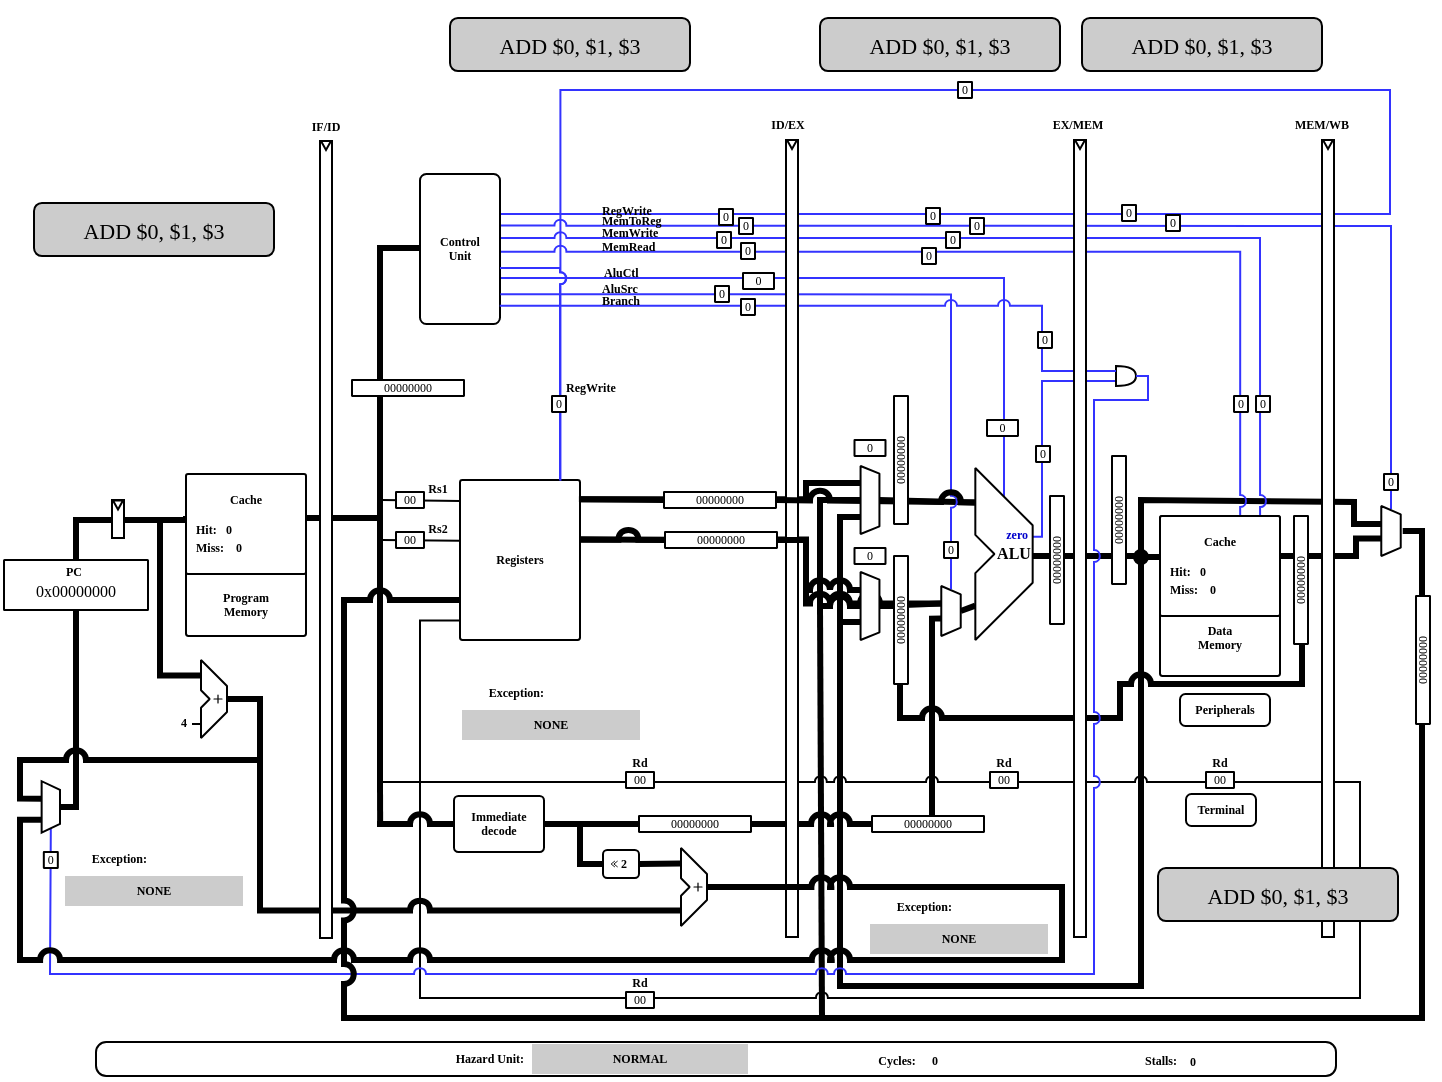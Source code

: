 <mxfile compressed="false" version="14.7.0" type="device">
  <diagram id="6v_UKsHeDzqBDUNiW_st" name="RISC-V">
    <mxGraphModel dx="1356" dy="822" grid="0" gridSize="1" guides="1" tooltips="1" connect="1" arrows="1" fold="1" page="1" pageScale="1" pageWidth="700" pageHeight="540" background="#FFFFFF" math="0" shadow="0">
      <root>
        <mxCell id="0jYIva3T7vnUbckOAgtF-0" />
        <mxCell id="0jYIva3T7vnUbckOAgtF-1" style="locked=1;" parent="0jYIva3T7vnUbckOAgtF-0" />
        <UserObject label="" tags="simple forwarding pipeline" id="Haz_8EwUBin59iLyk_8Q-227">
          <mxCell style="rounded=1;gradientColor=none;perimeterSpacing=0;arcSize=1;strokeColor=none;movable=1;resizable=1;rotatable=1;deletable=1;editable=1;connectable=1;" parent="0jYIva3T7vnUbckOAgtF-1" vertex="1">
            <mxGeometry width="720" height="540" as="geometry" />
          </mxCell>
        </UserObject>
        <mxCell id="Haz_8EwUBin59iLyk_8Q-26" value="CPU" parent="0jYIva3T7vnUbckOAgtF-0" />
        <UserObject label="" tags="simple pipeline forwarding" id="Haz_8EwUBin59iLyk_8Q-185">
          <mxCell style="rounded=1;whiteSpace=wrap;html=1;fontFamily=sans-serif;fontSize=6;fontColor=#0000CC;align=left;fillColor=none;arcSize=30;spacing=2;" parent="Haz_8EwUBin59iLyk_8Q-26" vertex="1">
            <mxGeometry x="48" y="521" width="620" height="17" as="geometry" />
          </mxCell>
        </UserObject>
        <UserObject label="" tags="simple pipeline" id="Haz_8EwUBin59iLyk_8Q-28">
          <mxCell style="edgeStyle=orthogonalEdgeStyle;rounded=0;orthogonalLoop=1;jettySize=auto;html=0;exitX=0;exitY=0.5;exitDx=0;exitDy=0;entryX=0.984;entryY=0.37;entryDx=0;entryDy=0;entryPerimeter=0;shadow=0;fontFamily=sans-serif;fontSize=6;strokeWidth=3;labelBackgroundColor=none;endFill=0;endArrow=none;sketch=0;jumpStyle=arc;startArrow=none;" parent="Haz_8EwUBin59iLyk_8Q-26" source="Haz_8EwUBin59iLyk_8Q-153" target="Haz_8EwUBin59iLyk_8Q-40" edge="1">
            <mxGeometry relative="1" as="geometry">
              <Array as="points" />
            </mxGeometry>
          </mxCell>
        </UserObject>
        <UserObject label="" tags="simple pipeline" id="Haz_8EwUBin59iLyk_8Q-29">
          <mxCell style="rounded=0;sketch=0;jumpStyle=arc;orthogonalLoop=1;jettySize=auto;html=1;exitX=0;exitY=0.5;exitDx=0;exitDy=0;entryX=1.001;entryY=0.12;entryDx=0;entryDy=0;entryPerimeter=0;shadow=0;labelBackgroundColor=none;endArrow=none;endFill=0;strokeWidth=3;fontFamily=sans-serif;fontSize=6;startArrow=none;" parent="Haz_8EwUBin59iLyk_8Q-26" source="Haz_8EwUBin59iLyk_8Q-118" target="Haz_8EwUBin59iLyk_8Q-40" edge="1">
            <mxGeometry relative="1" as="geometry" />
          </mxCell>
        </UserObject>
        <UserObject label="" tags="simple pipeline forwarding" id="Haz_8EwUBin59iLyk_8Q-30">
          <mxCell style="edgeStyle=orthogonalEdgeStyle;rounded=0;sketch=0;jumpStyle=arc;orthogonalLoop=1;jettySize=auto;shadow=0;endArrow=none;endFill=0;strokeColor=#3333FF;strokeWidth=1;fontSize=6;fontFamily=sans-serif;verticalAlign=middle;align=center;labelPosition=center;verticalLabelPosition=middle;labelBackgroundColor=none;html=1;exitX=0.5;exitY=0.17;exitDx=0;exitDy=0;exitPerimeter=0;entryX=0.993;entryY=0.695;entryDx=0;entryDy=0;entryPerimeter=0;" parent="Haz_8EwUBin59iLyk_8Q-26" source="Haz_8EwUBin59iLyk_8Q-180" target="Haz_8EwUBin59iLyk_8Q-85" edge="1">
            <mxGeometry x="485" y="234" as="geometry">
              <mxPoint x="250" y="134" as="targetPoint" />
              <Array as="points">
                <mxPoint x="502" y="139" />
                <mxPoint x="250" y="139" />
              </Array>
              <mxPoint x="503" y="247" as="sourcePoint" />
            </mxGeometry>
          </mxCell>
        </UserObject>
        <object label="" tags="forwarding" id="Haz_8EwUBin59iLyk_8Q-31">
          <mxCell style="edgeStyle=orthogonalEdgeStyle;rounded=0;sketch=0;jumpStyle=arc;orthogonalLoop=1;jettySize=auto;exitX=0.5;exitY=1;exitDx=0;exitDy=0;shadow=0;labelBackgroundColor=none;endArrow=none;endFill=0;strokeWidth=3;fontFamily=sans-serif;fontSize=6;entryX=0.508;entryY=-0.192;entryDx=0;entryDy=0;entryPerimeter=0;" parent="Haz_8EwUBin59iLyk_8Q-26" source="Haz_8EwUBin59iLyk_8Q-148" target="Haz_8EwUBin59iLyk_8Q-150" edge="1">
            <mxGeometry relative="1" as="geometry">
              <mxPoint x="420.015" y="506" as="targetPoint" />
            </mxGeometry>
          </mxCell>
        </object>
        <object label="" tags="forwarding" id="Haz_8EwUBin59iLyk_8Q-32">
          <mxCell style="edgeStyle=orthogonalEdgeStyle;rounded=0;sketch=0;jumpStyle=arc;orthogonalLoop=1;jettySize=auto;html=1;entryX=0.5;entryY=1;entryDx=0;entryDy=0;shadow=0;labelBackgroundColor=none;endArrow=none;endFill=0;strokeWidth=3;fontFamily=sans-serif;fontSize=6;" parent="Haz_8EwUBin59iLyk_8Q-26" source="Haz_8EwUBin59iLyk_8Q-143" target="Haz_8EwUBin59iLyk_8Q-145" edge="1">
            <mxGeometry relative="1" as="geometry" />
          </mxCell>
        </object>
        <UserObject label="" tags="forwarding" id="Haz_8EwUBin59iLyk_8Q-33">
          <mxCell style="edgeStyle=orthogonalEdgeStyle;rounded=0;sketch=0;jumpStyle=sharp;orthogonalLoop=1;jettySize=auto;html=1;shadow=0;labelBackgroundColor=none;endArrow=none;endFill=0;strokeWidth=3;fontFamily=sans-serif;fontSize=6;entryX=0.5;entryY=1;entryDx=0;entryDy=0;" parent="Haz_8EwUBin59iLyk_8Q-26" source="Haz_8EwUBin59iLyk_8Q-150" target="Haz_8EwUBin59iLyk_8Q-56" edge="1">
            <mxGeometry relative="1" as="geometry">
              <mxPoint x="571" y="286" as="targetPoint" />
              <Array as="points">
                <mxPoint x="420" y="493" />
                <mxPoint x="571" y="493" />
              </Array>
            </mxGeometry>
          </mxCell>
        </UserObject>
        <UserObject label="" tags="simple pipeline forwarding" id="Haz_8EwUBin59iLyk_8Q-34">
          <mxCell style="edgeStyle=orthogonalEdgeStyle;rounded=0;sketch=0;jumpStyle=sharp;orthogonalLoop=1;jettySize=auto;shadow=0;endArrow=none;endFill=0;strokeColor=#000000;strokeWidth=3;fontSize=6;fontFamily=sans-serif;verticalAlign=middle;align=center;labelPosition=center;verticalLabelPosition=middle;labelBackgroundColor=none;html=1;entryX=0;entryY=0.35;entryDx=0;entryDy=0;entryPerimeter=0;" parent="Haz_8EwUBin59iLyk_8Q-26" source="Haz_8EwUBin59iLyk_8Q-56" target="Haz_8EwUBin59iLyk_8Q-112" edge="1">
            <mxGeometry relative="1" as="geometry">
              <mxPoint x="690" y="262" as="targetPoint" />
              <Array as="points">
                <mxPoint x="570" y="250" />
                <mxPoint x="632" y="250" />
                <mxPoint x="632" y="251" />
                <mxPoint x="677" y="251" />
                <mxPoint x="677" y="262" />
                <mxPoint x="691" y="262" />
              </Array>
            </mxGeometry>
          </mxCell>
        </UserObject>
        <UserObject label="" tags="forwarding" id="Haz_8EwUBin59iLyk_8Q-35">
          <mxCell style="rounded=0;sketch=0;jumpStyle=sharp;orthogonalLoop=1;jettySize=auto;html=1;exitX=1;exitY=0.5;exitDx=0;exitDy=0;exitPerimeter=0;entryX=0;entryY=0.2;entryDx=0;entryDy=0;entryPerimeter=0;shadow=0;labelBackgroundColor=none;endArrow=none;endFill=0;strokeWidth=3;fontFamily=sans-serif;fontSize=6;" parent="Haz_8EwUBin59iLyk_8Q-26" source="Haz_8EwUBin59iLyk_8Q-116" target="Haz_8EwUBin59iLyk_8Q-180" edge="1">
            <mxGeometry relative="1" as="geometry" />
          </mxCell>
        </UserObject>
        <UserObject label="" tags="simple pipeline forwarding" id="Haz_8EwUBin59iLyk_8Q-36">
          <mxCell style="group;rounded=0;container=0;fontFamily=sans-serif;fontSize=6;verticalAlign=middle;align=center;labelPosition=center;verticalLabelPosition=middle;labelBackgroundColor=none;html=1;" parent="Haz_8EwUBin59iLyk_8Q-26" vertex="1" connectable="0">
            <mxGeometry width="720" height="540" as="geometry" />
          </mxCell>
        </UserObject>
        <UserObject label="" tags="simple pipeline forwarding" id="Haz_8EwUBin59iLyk_8Q-37">
          <mxCell style="edgeStyle=orthogonalEdgeStyle;jumpStyle=arc;orthogonalLoop=1;jettySize=auto;entryX=0;entryY=0.25;entryDx=0;entryDy=0;endArrow=none;endFill=0;fontSize=6;strokeWidth=3;sketch=0;shadow=0;rounded=0;fontFamily=sans-serif;verticalAlign=middle;align=center;labelPosition=center;verticalLabelPosition=middle;labelBackgroundColor=none;html=1;" parent="Haz_8EwUBin59iLyk_8Q-26" source="Haz_8EwUBin59iLyk_8Q-39" target="Haz_8EwUBin59iLyk_8Q-208" edge="1">
            <mxGeometry relative="1" as="geometry">
              <Array as="points">
                <mxPoint x="38" y="260" />
              </Array>
            </mxGeometry>
          </mxCell>
        </UserObject>
        <UserObject label="" tags="simple pipeline forwarding" id="Haz_8EwUBin59iLyk_8Q-38">
          <mxCell style="edgeStyle=orthogonalEdgeStyle;rounded=0;sketch=0;jumpStyle=arc;orthogonalLoop=1;jettySize=auto;entryX=0;entryY=0.2;entryDx=0;entryDy=0;entryPerimeter=0;shadow=0;endArrow=none;endFill=0;strokeColor=#000000;strokeWidth=3;fontSize=6;fontFamily=sans-serif;verticalAlign=middle;align=center;labelPosition=center;verticalLabelPosition=middle;labelBackgroundColor=none;html=1;" parent="Haz_8EwUBin59iLyk_8Q-26" source="Haz_8EwUBin59iLyk_8Q-39" target="Haz_8EwUBin59iLyk_8Q-219" edge="1">
            <mxGeometry relative="1" as="geometry">
              <Array as="points">
                <mxPoint x="38" y="260" />
                <mxPoint x="80" y="260" />
                <mxPoint x="80" y="338" />
              </Array>
              <mxPoint x="100.944" y="338" as="targetPoint" />
            </mxGeometry>
          </mxCell>
        </UserObject>
        <UserObject label="Registers" tags="simple pipeline forwarding" link="#registers" id="Haz_8EwUBin59iLyk_8Q-40">
          <mxCell style="rounded=1;gradientColor=none;arcSize=2;fontSize=6;fontStyle=1;fontFamily=sans-serif;verticalAlign=middle;align=center;labelPosition=center;verticalLabelPosition=middle;labelBackgroundColor=none;" parent="Haz_8EwUBin59iLyk_8Q-26" vertex="1">
            <mxGeometry x="230" y="240" width="60" height="80" as="geometry" />
          </mxCell>
        </UserObject>
        <UserObject label="" tags="simple pipeline forwarding" id="Haz_8EwUBin59iLyk_8Q-41">
          <mxCell style="edgeStyle=orthogonalEdgeStyle;rounded=0;sketch=0;jumpStyle=sharp;orthogonalLoop=1;jettySize=auto;exitX=0;exitY=0.493;exitDx=0;exitDy=0;entryX=1;entryY=0.5;entryDx=0;entryDy=0;shadow=0;endArrow=none;endFill=0;strokeColor=#000000;strokeWidth=3;fontSize=6;fontFamily=sans-serif;verticalAlign=middle;align=center;labelPosition=center;verticalLabelPosition=middle;labelBackgroundColor=none;html=1;exitPerimeter=0;" parent="Haz_8EwUBin59iLyk_8Q-26" source="Haz_8EwUBin59iLyk_8Q-85" target="Haz_8EwUBin59iLyk_8Q-75" edge="1">
            <mxGeometry relative="1" as="geometry">
              <Array as="points" />
            </mxGeometry>
          </mxCell>
        </UserObject>
        <UserObject label="" tags="pipeline forwarding" id="Haz_8EwUBin59iLyk_8Q-42">
          <mxCell style="edgeStyle=orthogonalEdgeStyle;rounded=0;sketch=0;jumpStyle=arc;orthogonalLoop=1;jettySize=auto;exitX=1;exitY=0.25;exitDx=0;exitDy=0;shadow=0;endArrow=none;endFill=0;strokeWidth=1;fontSize=6;strokeColor=#3333FF;entryX=0.837;entryY=0.004;entryDx=0;entryDy=0;entryPerimeter=0;fontFamily=sans-serif;verticalAlign=middle;align=center;labelPosition=center;verticalLabelPosition=middle;labelBackgroundColor=none;html=1;" parent="Haz_8EwUBin59iLyk_8Q-26" source="Haz_8EwUBin59iLyk_8Q-85" target="Haz_8EwUBin59iLyk_8Q-40" edge="1">
            <mxGeometry relative="1" as="geometry">
              <mxPoint x="280" y="232" as="targetPoint" />
              <Array as="points">
                <mxPoint x="695" y="107" />
                <mxPoint x="695" y="45" />
                <mxPoint x="280" y="45" />
              </Array>
            </mxGeometry>
          </mxCell>
        </UserObject>
        <UserObject label="" tags="simple pipeline forwarding" id="Haz_8EwUBin59iLyk_8Q-44">
          <mxCell style="edgeStyle=orthogonalEdgeStyle;rounded=0;sketch=0;jumpStyle=sharp;orthogonalLoop=1;jettySize=auto;entryX=0;entryY=0.5;entryDx=0;entryDy=0;shadow=0;endArrow=none;endFill=0;strokeColor=#000000;strokeWidth=3;fontSize=6;fontFamily=sans-serif;verticalAlign=middle;align=center;labelPosition=center;verticalLabelPosition=middle;labelBackgroundColor=none;html=1;exitX=1;exitY=0.5;exitDx=0;exitDy=0;" parent="Haz_8EwUBin59iLyk_8Q-26" source="Haz_8EwUBin59iLyk_8Q-45" target="Haz_8EwUBin59iLyk_8Q-59" edge="1">
            <mxGeometry relative="1" as="geometry">
              <Array as="points" />
            </mxGeometry>
          </mxCell>
        </UserObject>
        <UserObject label="Immediate&#xa;decode" tags="simple pipeline forwarding" id="Haz_8EwUBin59iLyk_8Q-45">
          <mxCell style="rounded=1;gradientColor=none;arcSize=8;fontSize=6;fontFamily=sans-serif;fontStyle=1;verticalAlign=middle;align=center;labelPosition=center;verticalLabelPosition=middle;labelBackgroundColor=none;" parent="Haz_8EwUBin59iLyk_8Q-26" vertex="1">
            <mxGeometry x="227" y="398" width="45" height="28" as="geometry" />
          </mxCell>
        </UserObject>
        <UserObject label="" tags="simple pipeline forwarding" id="Haz_8EwUBin59iLyk_8Q-46">
          <mxCell style="edgeStyle=orthogonalEdgeStyle;rounded=0;sketch=0;jumpStyle=sharp;orthogonalLoop=1;jettySize=auto;exitX=1;exitY=0.25;exitDx=0;exitDy=0;entryX=0;entryY=0.65;entryDx=0;entryDy=0;entryPerimeter=0;shadow=0;endArrow=none;endFill=0;strokeColor=#000000;strokeWidth=3;fontSize=6;fontFamily=sans-serif;verticalAlign=middle;align=center;labelPosition=center;verticalLabelPosition=middle;labelBackgroundColor=none;html=1;" parent="Haz_8EwUBin59iLyk_8Q-26" source="Haz_8EwUBin59iLyk_8Q-211" target="Haz_8EwUBin59iLyk_8Q-112" edge="1">
            <mxGeometry relative="1" as="geometry">
              <Array as="points">
                <mxPoint x="678" y="278" />
                <mxPoint x="678" y="269" />
              </Array>
              <mxPoint x="689.096" y="270.06" as="targetPoint" />
            </mxGeometry>
          </mxCell>
        </UserObject>
        <UserObject label="" tags="simple pipeline forwarding" id="Haz_8EwUBin59iLyk_8Q-47">
          <mxCell style="edgeStyle=orthogonalEdgeStyle;rounded=0;sketch=0;jumpStyle=arc;orthogonalLoop=1;jettySize=auto;exitX=0.668;exitY=0.003;exitDx=0;exitDy=0;entryX=1.001;entryY=0.518;entryDx=0;entryDy=0;entryPerimeter=0;shadow=0;endArrow=none;endFill=0;strokeColor=#3333FF;strokeWidth=1;fontSize=6;exitPerimeter=0;fontFamily=sans-serif;verticalAlign=middle;align=center;labelPosition=center;verticalLabelPosition=middle;labelBackgroundColor=none;html=1;" parent="Haz_8EwUBin59iLyk_8Q-26" source="Haz_8EwUBin59iLyk_8Q-211" target="Haz_8EwUBin59iLyk_8Q-85" edge="1">
            <mxGeometry relative="1" as="geometry" />
          </mxCell>
        </UserObject>
        <UserObject label="" tags="simple pipeline forwarding" id="Haz_8EwUBin59iLyk_8Q-48">
          <mxCell style="edgeStyle=orthogonalEdgeStyle;rounded=0;sketch=0;jumpStyle=arc;orthogonalLoop=1;jettySize=auto;exitX=0.834;exitY=0.001;exitDx=0;exitDy=0;entryX=1.001;entryY=0.427;entryDx=0;entryDy=0;entryPerimeter=0;shadow=0;endArrow=none;endFill=0;strokeColor=#3333FF;strokeWidth=1;fontSize=6;exitPerimeter=0;fontFamily=sans-serif;verticalAlign=middle;align=center;labelPosition=center;verticalLabelPosition=middle;labelBackgroundColor=none;html=1;" parent="Haz_8EwUBin59iLyk_8Q-26" source="Haz_8EwUBin59iLyk_8Q-211" target="Haz_8EwUBin59iLyk_8Q-85" edge="1">
            <mxGeometry relative="1" as="geometry" />
          </mxCell>
        </UserObject>
        <UserObject label="" tags="simple pipeline forwarding" id="Haz_8EwUBin59iLyk_8Q-49">
          <mxCell style="edgeStyle=orthogonalEdgeStyle;rounded=0;sketch=0;jumpStyle=arc;orthogonalLoop=1;jettySize=auto;exitX=0.5;exitY=0.065;exitDx=0;exitDy=0;entryX=1.002;entryY=0.344;entryDx=0;entryDy=0;entryPerimeter=0;shadow=0;endArrow=none;endFill=0;strokeColor=#3333FF;strokeWidth=1;fontSize=6;fontFamily=sans-serif;verticalAlign=middle;align=center;labelPosition=center;verticalLabelPosition=middle;labelBackgroundColor=none;html=1;exitPerimeter=0;" parent="Haz_8EwUBin59iLyk_8Q-26" source="Haz_8EwUBin59iLyk_8Q-112" target="Haz_8EwUBin59iLyk_8Q-85" edge="1">
            <mxGeometry relative="1" as="geometry">
              <Array as="points">
                <mxPoint x="696" y="113" />
                <mxPoint x="470" y="113" />
              </Array>
              <mxPoint x="694.137" y="255.287" as="sourcePoint" />
            </mxGeometry>
          </mxCell>
        </UserObject>
        <UserObject label="" tags="simple pipeline forwarding" id="Haz_8EwUBin59iLyk_8Q-51">
          <mxCell style="edgeStyle=orthogonalEdgeStyle;rounded=0;sketch=0;jumpStyle=sharp;orthogonalLoop=1;jettySize=auto;shadow=0;endArrow=none;endFill=0;strokeColor=#000000;strokeWidth=3;fontSize=6;fontFamily=sans-serif;verticalAlign=middle;align=center;labelPosition=center;verticalLabelPosition=middle;labelBackgroundColor=none;html=1;" parent="Haz_8EwUBin59iLyk_8Q-26" target="Haz_8EwUBin59iLyk_8Q-56" edge="1">
            <mxGeometry relative="1" as="geometry">
              <mxPoint x="515" y="278" as="sourcePoint" />
            </mxGeometry>
          </mxCell>
        </UserObject>
        <UserObject label="" tags="simple pipeline forwarding" id="Haz_8EwUBin59iLyk_8Q-52">
          <mxCell style="edgeStyle=orthogonalEdgeStyle;rounded=0;sketch=0;jumpStyle=sharp;orthogonalLoop=1;jettySize=auto;entryX=0;entryY=0.75;entryDx=0;entryDy=0;entryPerimeter=0;shadow=0;endArrow=none;endFill=0;strokeColor=#3333FF;strokeWidth=1;fontFamily=sans-serif;fontSize=6;verticalAlign=middle;align=center;labelPosition=center;verticalLabelPosition=middle;labelBackgroundColor=none;html=1;exitX=1;exitY=0.4;exitDx=0;exitDy=0;exitPerimeter=0;" parent="Haz_8EwUBin59iLyk_8Q-26" source="Haz_8EwUBin59iLyk_8Q-180" target="Haz_8EwUBin59iLyk_8Q-84" edge="1">
            <mxGeometry relative="1" as="geometry">
              <Array as="points">
                <mxPoint x="521" y="268" />
                <mxPoint x="521" y="190" />
              </Array>
              <mxPoint x="515" y="266" as="sourcePoint" />
            </mxGeometry>
          </mxCell>
        </UserObject>
        <UserObject label="" tags="simple pipeline forwarding" id="Haz_8EwUBin59iLyk_8Q-53">
          <mxCell style="edgeStyle=orthogonalEdgeStyle;rounded=0;sketch=0;jumpStyle=sharp;orthogonalLoop=1;jettySize=auto;exitX=0.5;exitY=0;exitDx=0;exitDy=0;entryX=0.5;entryY=1;entryDx=0;entryDy=0;shadow=0;endArrow=none;endFill=0;strokeColor=#000000;strokeWidth=3;fontSize=6;fontFamily=sans-serif;verticalAlign=middle;align=center;labelPosition=center;verticalLabelPosition=middle;labelBackgroundColor=none;html=1;" parent="Haz_8EwUBin59iLyk_8Q-26" source="Haz_8EwUBin59iLyk_8Q-156" target="Haz_8EwUBin59iLyk_8Q-39" edge="1">
            <mxGeometry relative="1" as="geometry">
              <Array as="points">
                <mxPoint x="38" y="403" />
              </Array>
            </mxGeometry>
          </mxCell>
        </UserObject>
        <UserObject label="" tags="simple pipeline forwarding" id="Haz_8EwUBin59iLyk_8Q-55">
          <mxCell style="edgeStyle=orthogonalEdgeStyle;rounded=0;sketch=0;jumpStyle=sharp;orthogonalLoop=1;jettySize=auto;exitX=1;exitY=0.5;exitDx=0;exitDy=0;entryX=0;entryY=0.25;entryDx=0;entryDy=0;shadow=0;endArrow=none;endFill=0;strokeColor=#000000;strokeWidth=3;fontSize=6;fontFamily=sans-serif;verticalAlign=middle;align=center;labelPosition=center;verticalLabelPosition=middle;labelBackgroundColor=none;html=1;" parent="Haz_8EwUBin59iLyk_8Q-26" source="Haz_8EwUBin59iLyk_8Q-56" target="Haz_8EwUBin59iLyk_8Q-211" edge="1">
            <mxGeometry relative="1" as="geometry" />
          </mxCell>
        </UserObject>
        <UserObject label="" tags="simple pipeline forwarding" id="Haz_8EwUBin59iLyk_8Q-56">
          <mxCell style="ellipse;whiteSpace=wrap;aspect=fixed;rounded=1;fontSize=6;align=center;fillColor=#000000;fontFamily=sans-serif;verticalAlign=middle;labelPosition=center;verticalLabelPosition=middle;labelBackgroundColor=none;html=1;" parent="Haz_8EwUBin59iLyk_8Q-26" vertex="1">
            <mxGeometry x="567" y="275" width="7" height="7" as="geometry" />
          </mxCell>
        </UserObject>
        <UserObject label="" tags="simple pipeline forwarding" id="Haz_8EwUBin59iLyk_8Q-57">
          <mxCell style="edgeStyle=orthogonalEdgeStyle;rounded=0;sketch=0;jumpStyle=sharp;orthogonalLoop=1;jettySize=auto;shadow=0;endArrow=none;endFill=0;strokeColor=#000000;strokeWidth=3;fontSize=6;exitX=0.5;exitY=1;exitDx=0;exitDy=0;fontFamily=sans-serif;verticalAlign=middle;align=center;labelPosition=center;verticalLabelPosition=middle;labelBackgroundColor=none;html=1;entryX=0;entryY=0.5;entryDx=0;entryDy=0;" parent="Haz_8EwUBin59iLyk_8Q-26" source="Haz_8EwUBin59iLyk_8Q-59" target="Haz_8EwUBin59iLyk_8Q-87" edge="1">
            <mxGeometry relative="1" as="geometry">
              <Array as="points">
                <mxPoint x="290" y="432" />
              </Array>
              <mxPoint x="296" y="432" as="targetPoint" />
            </mxGeometry>
          </mxCell>
        </UserObject>
        <UserObject label="" tags="simple pipeline forwarding" id="Haz_8EwUBin59iLyk_8Q-58">
          <mxCell style="edgeStyle=orthogonalEdgeStyle;rounded=0;sketch=0;jumpStyle=arc;orthogonalLoop=1;jettySize=auto;entryX=0;entryY=0.65;entryDx=0;entryDy=0;shadow=0;endArrow=none;endFill=0;strokeColor=#000000;strokeWidth=3;fontSize=6;entryPerimeter=0;fontFamily=sans-serif;verticalAlign=middle;align=center;labelPosition=center;verticalLabelPosition=middle;labelBackgroundColor=none;html=1;exitX=1;exitY=0.5;exitDx=0;exitDy=0;startArrow=none;" parent="Haz_8EwUBin59iLyk_8Q-26" source="uWEq7-W_z53UrtFael4O-38" target="Haz_8EwUBin59iLyk_8Q-113" edge="1">
            <mxGeometry relative="1" as="geometry">
              <Array as="points">
                <mxPoint x="466" y="412" />
                <mxPoint x="466" y="309" />
              </Array>
              <mxPoint x="482.5" y="408.05" as="sourcePoint" />
              <mxPoint x="470.639" y="309.25" as="targetPoint" />
            </mxGeometry>
          </mxCell>
        </UserObject>
        <UserObject label="" tags="simple pipeline forwarding" id="Haz_8EwUBin59iLyk_8Q-59">
          <mxCell style="rounded=0;whiteSpace=wrap;fillColor=#000000;fontSize=6;align=center;fontFamily=sans-serif;verticalAlign=middle;labelPosition=center;verticalLabelPosition=middle;labelBackgroundColor=none;html=1;" parent="Haz_8EwUBin59iLyk_8Q-26" vertex="1">
            <mxGeometry x="289" y="411" width="2" height="2" as="geometry" />
          </mxCell>
        </UserObject>
        <UserObject label="" tags="simple pipeline forwarding" id="Haz_8EwUBin59iLyk_8Q-60">
          <mxCell style="edgeStyle=orthogonalEdgeStyle;rounded=0;sketch=0;jumpStyle=arc;orthogonalLoop=1;jettySize=auto;entryX=0.007;entryY=0.878;entryDx=0;entryDy=0;entryPerimeter=0;shadow=0;endArrow=none;endFill=0;strokeColor=#000000;strokeWidth=1;fontSize=6;fontFamily=sans-serif;verticalAlign=middle;align=center;labelPosition=center;verticalLabelPosition=middle;labelBackgroundColor=none;html=1;exitX=1;exitY=0.5;exitDx=0;exitDy=0;" parent="Haz_8EwUBin59iLyk_8Q-26" target="Haz_8EwUBin59iLyk_8Q-40" edge="1">
            <mxGeometry relative="1" as="geometry">
              <Array as="points">
                <mxPoint x="680" y="391" />
                <mxPoint x="680" y="499" />
                <mxPoint x="210" y="499" />
                <mxPoint x="210" y="310" />
              </Array>
              <mxPoint x="190" y="391" as="sourcePoint" />
              <mxPoint x="228.46" y="309.92" as="targetPoint" />
            </mxGeometry>
          </mxCell>
        </UserObject>
        <UserObject label="" tags="simple pipeline forwarding" id="Haz_8EwUBin59iLyk_8Q-61">
          <mxCell style="rounded=0;whiteSpace=wrap;fillColor=#000000;fontSize=6;align=center;fontFamily=sans-serif;verticalAlign=middle;labelPosition=center;verticalLabelPosition=middle;labelBackgroundColor=none;html=1;" parent="Haz_8EwUBin59iLyk_8Q-26" vertex="1">
            <mxGeometry x="189" y="390" width="2" height="2" as="geometry" />
          </mxCell>
        </UserObject>
        <UserObject label="" tags="simple pipeline forwarding" id="Haz_8EwUBin59iLyk_8Q-62">
          <mxCell style="edgeStyle=orthogonalEdgeStyle;rounded=0;sketch=0;jumpStyle=arc;orthogonalLoop=1;jettySize=auto;entryX=0;entryY=0.5;entryDx=0;entryDy=0;shadow=0;endArrow=none;endFill=0;strokeColor=#000000;strokeWidth=3;fontSize=6;fontFamily=sans-serif;verticalAlign=middle;align=center;labelPosition=center;verticalLabelPosition=middle;labelBackgroundColor=none;html=1;exitX=1;exitY=0.5;exitDx=0;exitDy=0;" parent="Haz_8EwUBin59iLyk_8Q-26" source="Haz_8EwUBin59iLyk_8Q-64" target="Haz_8EwUBin59iLyk_8Q-45" edge="1">
            <mxGeometry relative="1" as="geometry">
              <mxPoint x="196" y="412" as="sourcePoint" />
              <Array as="points">
                <mxPoint x="209" y="412" />
                <mxPoint x="209" y="412" />
              </Array>
            </mxGeometry>
          </mxCell>
        </UserObject>
        <UserObject label="" tags="simple pipeline forwarding" id="Haz_8EwUBin59iLyk_8Q-63">
          <mxCell style="edgeStyle=orthogonalEdgeStyle;rounded=0;sketch=0;jumpStyle=sharp;orthogonalLoop=1;jettySize=auto;entryX=0.5;entryY=1;entryDx=0;entryDy=0;shadow=0;endArrow=none;endFill=0;strokeColor=#000000;strokeWidth=3;fontSize=6;fontFamily=sans-serif;verticalAlign=middle;align=center;labelPosition=center;verticalLabelPosition=middle;labelBackgroundColor=none;html=1;exitX=0.538;exitY=0.516;exitDx=0;exitDy=0;exitPerimeter=0;" parent="Haz_8EwUBin59iLyk_8Q-26" source="Haz_8EwUBin59iLyk_8Q-64" target="Haz_8EwUBin59iLyk_8Q-61" edge="1">
            <mxGeometry relative="1" as="geometry" />
          </mxCell>
        </UserObject>
        <UserObject label="" tags="simple pipeline forwarding" id="Haz_8EwUBin59iLyk_8Q-64">
          <mxCell style="rounded=0;whiteSpace=wrap;fillColor=#000000;fontSize=6;align=center;fontFamily=sans-serif;verticalAlign=middle;labelPosition=center;verticalLabelPosition=middle;labelBackgroundColor=none;html=1;" parent="Haz_8EwUBin59iLyk_8Q-26" vertex="1">
            <mxGeometry x="189" y="411" width="2" height="2" as="geometry" />
          </mxCell>
        </UserObject>
        <UserObject label="" tags="simple pipeline forwarding" id="Haz_8EwUBin59iLyk_8Q-65">
          <mxCell style="edgeStyle=orthogonalEdgeStyle;rounded=0;sketch=0;jumpStyle=sharp;orthogonalLoop=1;jettySize=auto;entryX=0.5;entryY=0;entryDx=0;entryDy=0;shadow=0;endArrow=none;endFill=0;strokeColor=#000000;strokeWidth=3;fontSize=6;fontFamily=sans-serif;verticalAlign=middle;align=center;labelPosition=center;verticalLabelPosition=middle;labelBackgroundColor=none;html=1;" parent="Haz_8EwUBin59iLyk_8Q-26" source="Haz_8EwUBin59iLyk_8Q-67" target="Haz_8EwUBin59iLyk_8Q-61" edge="1">
            <mxGeometry relative="1" as="geometry" />
          </mxCell>
        </UserObject>
        <UserObject label="" tags="simple pipeline forwarding" id="Haz_8EwUBin59iLyk_8Q-66">
          <mxCell style="edgeStyle=orthogonalEdgeStyle;rounded=0;sketch=0;jumpStyle=sharp;orthogonalLoop=1;jettySize=auto;entryX=-0.001;entryY=0.379;entryDx=0;entryDy=0;entryPerimeter=0;shadow=0;endArrow=none;endFill=0;strokeColor=#000000;strokeWidth=1;fontSize=6;fontFamily=sans-serif;verticalAlign=middle;align=center;labelPosition=center;verticalLabelPosition=middle;labelBackgroundColor=none;html=1;" parent="Haz_8EwUBin59iLyk_8Q-26" source="Haz_8EwUBin59iLyk_8Q-67" target="Haz_8EwUBin59iLyk_8Q-40" edge="1">
            <mxGeometry relative="1" as="geometry" />
          </mxCell>
        </UserObject>
        <UserObject label="" tags="simple pipeline forwarding" id="Haz_8EwUBin59iLyk_8Q-67">
          <mxCell style="rounded=0;whiteSpace=wrap;fillColor=#000000;fontSize=6;align=center;fontFamily=sans-serif;verticalAlign=middle;labelPosition=center;verticalLabelPosition=middle;labelBackgroundColor=none;html=1;" parent="Haz_8EwUBin59iLyk_8Q-26" vertex="1">
            <mxGeometry x="189" y="269" width="2" height="2" as="geometry" />
          </mxCell>
        </UserObject>
        <UserObject label="" tags="simple pipeline forwarding" id="Haz_8EwUBin59iLyk_8Q-68">
          <mxCell style="edgeStyle=orthogonalEdgeStyle;rounded=0;sketch=0;jumpStyle=sharp;orthogonalLoop=1;jettySize=auto;exitX=0.5;exitY=0;exitDx=0;exitDy=0;entryX=0.497;entryY=1.045;entryDx=0;entryDy=0;entryPerimeter=0;shadow=0;endArrow=none;endFill=0;strokeColor=#000000;strokeWidth=3;fontSize=6;fontFamily=sans-serif;verticalAlign=middle;align=center;labelPosition=center;verticalLabelPosition=middle;labelBackgroundColor=none;html=1;" parent="Haz_8EwUBin59iLyk_8Q-26" source="Haz_8EwUBin59iLyk_8Q-71" target="Haz_8EwUBin59iLyk_8Q-74" edge="1">
            <mxGeometry relative="1" as="geometry" />
          </mxCell>
        </UserObject>
        <UserObject label="" tags="simple pipeline forwarding" id="Haz_8EwUBin59iLyk_8Q-69">
          <mxCell style="edgeStyle=orthogonalEdgeStyle;rounded=0;sketch=0;jumpStyle=sharp;orthogonalLoop=1;jettySize=auto;exitX=0.5;exitY=1;exitDx=0;exitDy=0;entryX=0.5;entryY=0;entryDx=0;entryDy=0;shadow=0;endArrow=none;endFill=0;strokeColor=#000000;strokeWidth=3;fontSize=6;fontFamily=sans-serif;verticalAlign=middle;align=center;labelPosition=center;verticalLabelPosition=middle;labelBackgroundColor=none;html=1;" parent="Haz_8EwUBin59iLyk_8Q-26" source="Haz_8EwUBin59iLyk_8Q-71" target="Haz_8EwUBin59iLyk_8Q-67" edge="1">
            <mxGeometry relative="1" as="geometry">
              <mxPoint x="184" y="261" as="sourcePoint" />
              <mxPoint x="184" y="269" as="targetPoint" />
            </mxGeometry>
          </mxCell>
        </UserObject>
        <UserObject label="" tags="simple pipeline forwarding" id="Haz_8EwUBin59iLyk_8Q-70">
          <mxCell style="edgeStyle=orthogonalEdgeStyle;rounded=0;sketch=0;jumpStyle=sharp;orthogonalLoop=1;jettySize=auto;exitX=0;exitY=0.5;exitDx=0;exitDy=0;entryX=1.001;entryY=0.245;entryDx=0;entryDy=0;entryPerimeter=0;shadow=0;endArrow=none;endFill=0;strokeColor=#000000;strokeWidth=3;fontSize=6;fontFamily=sans-serif;verticalAlign=middle;align=center;labelPosition=center;verticalLabelPosition=middle;labelBackgroundColor=none;html=1;" parent="Haz_8EwUBin59iLyk_8Q-26" source="Haz_8EwUBin59iLyk_8Q-71" target="Haz_8EwUBin59iLyk_8Q-208" edge="1">
            <mxGeometry relative="1" as="geometry" />
          </mxCell>
        </UserObject>
        <UserObject label="" tags="simple pipeline forwarding" id="Haz_8EwUBin59iLyk_8Q-71">
          <mxCell style="rounded=0;whiteSpace=wrap;fillColor=#000000;fontSize=6;align=center;fontFamily=sans-serif;verticalAlign=middle;labelPosition=center;verticalLabelPosition=middle;labelBackgroundColor=none;html=1;" parent="Haz_8EwUBin59iLyk_8Q-26" vertex="1">
            <mxGeometry x="189" y="258" width="2" height="2" as="geometry" />
          </mxCell>
        </UserObject>
        <UserObject label="" tags="simple pipeline forwarding" id="Haz_8EwUBin59iLyk_8Q-72">
          <mxCell style="edgeStyle=orthogonalEdgeStyle;rounded=0;sketch=0;jumpStyle=sharp;orthogonalLoop=1;jettySize=auto;entryX=0.003;entryY=0.131;entryDx=0;entryDy=0;entryPerimeter=0;shadow=0;endArrow=none;endFill=0;strokeColor=#000000;strokeWidth=1;fontSize=6;fontFamily=sans-serif;verticalAlign=middle;align=center;labelPosition=center;verticalLabelPosition=middle;labelBackgroundColor=none;html=1;" parent="Haz_8EwUBin59iLyk_8Q-26" source="Haz_8EwUBin59iLyk_8Q-74" target="Haz_8EwUBin59iLyk_8Q-40" edge="1">
            <mxGeometry relative="1" as="geometry" />
          </mxCell>
        </UserObject>
        <UserObject label="" tags="simple pipeline forwarding" id="Haz_8EwUBin59iLyk_8Q-73">
          <mxCell style="edgeStyle=orthogonalEdgeStyle;rounded=0;sketch=0;jumpStyle=sharp;orthogonalLoop=1;jettySize=auto;entryX=0.5;entryY=1;entryDx=0;entryDy=0;shadow=0;endArrow=none;endFill=0;strokeColor=#000000;strokeWidth=3;fontSize=6;fontFamily=sans-serif;verticalAlign=middle;align=center;labelPosition=center;verticalLabelPosition=middle;labelBackgroundColor=none;html=1;startArrow=none;exitX=0.25;exitY=0;exitDx=0;exitDy=0;" parent="Haz_8EwUBin59iLyk_8Q-26" source="uWEq7-W_z53UrtFael4O-42" target="Haz_8EwUBin59iLyk_8Q-75" edge="1">
            <mxGeometry relative="1" as="geometry" />
          </mxCell>
        </UserObject>
        <UserObject label="" tags="simple pipeline forwarding" id="Haz_8EwUBin59iLyk_8Q-74">
          <mxCell style="rounded=0;whiteSpace=wrap;fillColor=#000000;fontSize=6;align=center;fontFamily=sans-serif;verticalAlign=middle;labelPosition=center;verticalLabelPosition=middle;labelBackgroundColor=none;html=1;" parent="Haz_8EwUBin59iLyk_8Q-26" vertex="1">
            <mxGeometry x="189" y="249" width="2" height="2" as="geometry" />
          </mxCell>
        </UserObject>
        <UserObject label="" tags="simple pipeline forwarding" id="Haz_8EwUBin59iLyk_8Q-75">
          <mxCell style="rounded=0;whiteSpace=wrap;fillColor=#000000;fontSize=6;align=center;fontFamily=sans-serif;verticalAlign=middle;labelPosition=center;verticalLabelPosition=middle;labelBackgroundColor=none;html=1;" parent="Haz_8EwUBin59iLyk_8Q-26" vertex="1">
            <mxGeometry x="189" y="123" width="2" height="2" as="geometry" />
          </mxCell>
        </UserObject>
        <UserObject label="" tags="simple pipeline forwarding" id="Haz_8EwUBin59iLyk_8Q-76">
          <mxCell style="edgeStyle=orthogonalEdgeStyle;rounded=0;sketch=0;jumpStyle=sharp;orthogonalLoop=1;jettySize=auto;exitX=0.5;exitY=0;exitDx=0;exitDy=0;entryX=1;entryY=0.5;entryDx=0;entryDy=0;entryPerimeter=0;shadow=0;endArrow=none;endFill=0;strokeColor=#000000;strokeWidth=3;fontSize=6;fontFamily=sans-serif;verticalAlign=middle;align=center;labelPosition=center;verticalLabelPosition=middle;labelBackgroundColor=none;html=1;" parent="Haz_8EwUBin59iLyk_8Q-26" source="Haz_8EwUBin59iLyk_8Q-79" target="Haz_8EwUBin59iLyk_8Q-219" edge="1">
            <mxGeometry relative="1" as="geometry">
              <Array as="points">
                <mxPoint x="130" y="350" />
              </Array>
              <mxPoint x="112.056" y="350" as="targetPoint" />
            </mxGeometry>
          </mxCell>
        </UserObject>
        <UserObject label="" tags="simple pipeline forwarding" id="Haz_8EwUBin59iLyk_8Q-77">
          <mxCell style="edgeStyle=orthogonalEdgeStyle;rounded=0;sketch=0;jumpStyle=arc;orthogonalLoop=1;jettySize=auto;entryX=0.661;entryY=0.993;entryDx=0;entryDy=0;entryPerimeter=0;shadow=0;endArrow=none;endFill=0;strokeColor=#000000;strokeWidth=3;fontSize=6;fontFamily=sans-serif;verticalAlign=middle;align=center;labelPosition=center;verticalLabelPosition=middle;labelBackgroundColor=none;html=1;" parent="Haz_8EwUBin59iLyk_8Q-26" source="Haz_8EwUBin59iLyk_8Q-79" target="Haz_8EwUBin59iLyk_8Q-156" edge="1">
            <mxGeometry relative="1" as="geometry">
              <Array as="points">
                <mxPoint x="79" y="380" />
                <mxPoint x="10" y="380" />
                <mxPoint x="10" y="399" />
              </Array>
            </mxGeometry>
          </mxCell>
        </UserObject>
        <UserObject label="" tags="simple pipeline forwarding" id="Haz_8EwUBin59iLyk_8Q-78">
          <mxCell style="edgeStyle=orthogonalEdgeStyle;rounded=0;sketch=0;jumpStyle=arc;orthogonalLoop=1;jettySize=auto;html=1;exitX=0.5;exitY=1;exitDx=0;exitDy=0;shadow=0;labelBackgroundColor=none;endArrow=none;endFill=0;strokeWidth=3;fontFamily=sans-serif;fontSize=6;entryX=0;entryY=0.8;entryDx=0;entryDy=0;entryPerimeter=0;" parent="Haz_8EwUBin59iLyk_8Q-26" source="Haz_8EwUBin59iLyk_8Q-79" target="Haz_8EwUBin59iLyk_8Q-222" edge="1">
            <mxGeometry relative="1" as="geometry">
              <mxPoint x="337" y="456" as="targetPoint" />
            </mxGeometry>
          </mxCell>
        </UserObject>
        <UserObject label="" tags="simple pipeline forwarding" id="Haz_8EwUBin59iLyk_8Q-79">
          <mxCell style="rounded=0;whiteSpace=wrap;fillColor=#000000;fontSize=6;align=center;fontFamily=sans-serif;verticalAlign=middle;labelPosition=center;verticalLabelPosition=middle;labelBackgroundColor=none;html=1;" parent="Haz_8EwUBin59iLyk_8Q-26" vertex="1">
            <mxGeometry x="129" y="379" width="2" height="2" as="geometry" />
          </mxCell>
        </UserObject>
        <UserObject label="" tags="simple pipeline forwarding" id="Haz_8EwUBin59iLyk_8Q-84">
          <mxCell style="shape=or;whiteSpace=wrap;rounded=1;fontFamily=sans-serif;fontSize=6;align=center;verticalAlign=middle;labelPosition=center;verticalLabelPosition=middle;labelBackgroundColor=none;html=1;" parent="Haz_8EwUBin59iLyk_8Q-26" vertex="1">
            <mxGeometry x="558" y="183" width="10" height="10" as="geometry" />
          </mxCell>
        </UserObject>
        <UserObject label="Control&#xa;Unit" tags="simple pipeline forwarding" id="Haz_8EwUBin59iLyk_8Q-85">
          <mxCell style="rounded=1;gradientColor=none;arcSize=8;fontSize=6;fontStyle=1;spacing=0;fontFamily=sans-serif;verticalAlign=middle;align=center;labelPosition=center;verticalLabelPosition=middle;labelBackgroundColor=none;" parent="Haz_8EwUBin59iLyk_8Q-26" vertex="1">
            <mxGeometry x="210" y="87" width="40" height="75" as="geometry" />
          </mxCell>
        </UserObject>
        <UserObject label="" tags="simple pipeline forwarding" id="Haz_8EwUBin59iLyk_8Q-86">
          <mxCell style="group" parent="Haz_8EwUBin59iLyk_8Q-26" vertex="1" connectable="0">
            <mxGeometry x="301.5" y="424" width="18" height="14" as="geometry" />
          </mxCell>
        </UserObject>
        <UserObject label="" tags="simple pipeline forwarding" id="Haz_8EwUBin59iLyk_8Q-87">
          <mxCell style="rounded=1;gradientColor=none;spacing=0;spacingBottom=1;fontStyle=1;fontSize=6;fontFamily=sans-serif;verticalAlign=middle;align=center;labelPosition=center;verticalLabelPosition=middle;labelBackgroundColor=none;" parent="Haz_8EwUBin59iLyk_8Q-86" vertex="1">
            <mxGeometry y="1" width="18" height="14" as="geometry" />
          </mxCell>
        </UserObject>
        <UserObject label="" tags="simple pipeline forwarding" id="Haz_8EwUBin59iLyk_8Q-88">
          <mxCell style="group" parent="Haz_8EwUBin59iLyk_8Q-86" vertex="1" connectable="0">
            <mxGeometry x="3.5" y="4" width="11" height="8" as="geometry" />
          </mxCell>
        </UserObject>
        <UserObject label="2" tags="simple pipeline forwarding" id="Haz_8EwUBin59iLyk_8Q-89">
          <mxCell style="text;strokeColor=none;fillColor=none;align=center;verticalAlign=middle;rounded=0;fontSize=6;fontFamily=sans-serif;spacing=0;fontStyle=1;labelPosition=center;verticalLabelPosition=middle;labelBackgroundColor=none;spacingBottom=0;" parent="Haz_8EwUBin59iLyk_8Q-88" vertex="1">
            <mxGeometry x="3" width="8" height="8" as="geometry" />
          </mxCell>
        </UserObject>
        <UserObject label="" tags="simple pipeline forwarding" id="Haz_8EwUBin59iLyk_8Q-90">
          <mxCell style="shape=stencil(nVLLDsIgEPwa7gia9GpQ/wPbrcUqNBRt/XuBbdPWPg4mJGRmdoZlgXBRF7ICwqiWTyD8RBiLixYIEoqwQXjooKwrSB1yuWohQ7p21pTQqMx1dqULsMoFlZ8JPfqasLi4yrS8WfPS2UTo5YfScDdKexS3GIbl8SDCLou+cQO+6aGRHds2VjJUzoRefpp3GFI7ncIHId2KHt9oSJgG7P9I+Okh2YzgwvMrV+yHtmCOtpWX4iI3FhYFb5ppkcW/Fokv);whiteSpace=wrap;fontFamily=sans-serif;fontSize=6;verticalAlign=middle;align=center;labelPosition=center;verticalLabelPosition=middle;labelBackgroundColor=none;html=1;aspect=fixed;" parent="Haz_8EwUBin59iLyk_8Q-88" vertex="1">
            <mxGeometry x="1.4" y="2.5" width="3" height="3" as="geometry" />
          </mxCell>
        </UserObject>
        <UserObject label="" tags="simple pipeline forwarding" id="Haz_8EwUBin59iLyk_8Q-91">
          <mxCell style="shape=stencil(nVLLDsIgEPwa7gia9GpQ/wPbrcUqNBRt/XuBbdPWPg4mJGRmdoZlgXBRF7ICwqiWTyD8RBiLixYIEoqwQXjooKwrSB1yuWohQ7p21pTQqMx1dqULsMoFlZ8JPfqasLi4yrS8WfPS2UTo5YfScDdKexS3GIbl8SDCLou+cQO+6aGRHds2VjJUzoRefpp3GFI7ncIHId2KHt9oSJgG7P9I+Okh2YzgwvMrV+yHtmCOtpWX4iI3FhYFb5ppkcW/Fokv);whiteSpace=wrap;fontFamily=sans-serif;fontSize=6;verticalAlign=middle;align=center;labelPosition=center;verticalLabelPosition=middle;labelBackgroundColor=none;html=1;aspect=fixed;" parent="Haz_8EwUBin59iLyk_8Q-88" vertex="1">
            <mxGeometry y="2.5" width="3" height="3" as="geometry" />
          </mxCell>
        </UserObject>
        <UserObject label="" tags="simple pipeline forwarding" id="Haz_8EwUBin59iLyk_8Q-92">
          <mxCell style="rounded=0;orthogonalLoop=1;jettySize=auto;html=1;exitX=1;exitY=0.5;exitDx=0;exitDy=0;entryX=0;entryY=0.2;entryDx=0;entryDy=0;entryPerimeter=0;shadow=0;fontFamily=sans-serif;fontSize=6;strokeWidth=3;labelBackgroundColor=none;endFill=0;endArrow=none;sketch=0;" parent="Haz_8EwUBin59iLyk_8Q-26" source="Haz_8EwUBin59iLyk_8Q-87" target="Haz_8EwUBin59iLyk_8Q-222" edge="1">
            <mxGeometry relative="1" as="geometry">
              <mxPoint x="340.5" y="432.3" as="targetPoint" />
            </mxGeometry>
          </mxCell>
        </UserObject>
        <UserObject label="00" tags="simple pipeline forwarding" component="reg-id-value" source="decode-rd" id="Haz_8EwUBin59iLyk_8Q-93">
          <mxCell style="rounded=1;fontFamily=sans-serif;fontSize=6;arcSize=1;spacing=0;" parent="Haz_8EwUBin59iLyk_8Q-26" vertex="1">
            <mxGeometry x="313" y="386" width="14" height="8" as="geometry" />
          </mxCell>
        </UserObject>
        <UserObject label="00" tags="pipeline forwarding" component="reg-id-value" source="exec-rd" id="Haz_8EwUBin59iLyk_8Q-94">
          <mxCell style="rounded=1;fontFamily=sans-serif;fontSize=6;arcSize=1;spacing=0;" parent="Haz_8EwUBin59iLyk_8Q-26" vertex="1">
            <mxGeometry x="495" y="386" width="14" height="8" as="geometry" />
          </mxCell>
        </UserObject>
        <UserObject label="Rd" tags="simple pipeline forwarding" id="Haz_8EwUBin59iLyk_8Q-95">
          <mxCell style="text;strokeColor=none;fillColor=none;align=center;verticalAlign=middle;rounded=0;fontSize=6;fontFamily=sans-serif;spacing=0;fontStyle=1;labelPosition=center;verticalLabelPosition=middle;labelBackgroundColor=none;spacingBottom=1;" parent="Haz_8EwUBin59iLyk_8Q-26" vertex="1">
            <mxGeometry x="316" y="378" width="8" height="8" as="geometry" />
          </mxCell>
        </UserObject>
        <UserObject label="Rd" tags="pipeline forwarding" id="Haz_8EwUBin59iLyk_8Q-96">
          <mxCell style="text;strokeColor=none;fillColor=none;align=center;verticalAlign=middle;rounded=0;fontSize=6;fontFamily=sans-serif;spacing=0;fontStyle=1;labelPosition=center;verticalLabelPosition=middle;labelBackgroundColor=none;spacingBottom=1;" parent="Haz_8EwUBin59iLyk_8Q-26" vertex="1">
            <mxGeometry x="498" y="378" width="8" height="8" as="geometry" />
          </mxCell>
        </UserObject>
        <UserObject label="00" tags="pipeline forwarding" component="reg-id-value" source="mem-rd" id="Haz_8EwUBin59iLyk_8Q-98">
          <mxCell style="rounded=1;fontFamily=sans-serif;fontSize=6;arcSize=1;spacing=0;" parent="Haz_8EwUBin59iLyk_8Q-26" vertex="1">
            <mxGeometry x="603" y="386" width="14" height="8" as="geometry" />
          </mxCell>
        </UserObject>
        <UserObject label="00" tags="simple pipeline forwarding" component="reg-id-value" source="rs1" id="Haz_8EwUBin59iLyk_8Q-101">
          <mxCell style="rounded=1;fontFamily=sans-serif;fontSize=6;arcSize=1;spacing=0;" parent="Haz_8EwUBin59iLyk_8Q-26" vertex="1">
            <mxGeometry x="198" y="246" width="14" height="8" as="geometry" />
          </mxCell>
        </UserObject>
        <UserObject label="00" tags="simple pipeline forwarding" component="reg-id-value" source="rs2" id="Haz_8EwUBin59iLyk_8Q-102">
          <mxCell style="rounded=1;fontFamily=sans-serif;fontSize=6;arcSize=1;spacing=0;" parent="Haz_8EwUBin59iLyk_8Q-26" vertex="1">
            <mxGeometry x="198" y="266" width="14" height="8" as="geometry" />
          </mxCell>
        </UserObject>
        <UserObject label="Rs1" tags="simple pipeline forwarding" id="Haz_8EwUBin59iLyk_8Q-103">
          <mxCell style="text;strokeColor=none;fillColor=none;align=center;verticalAlign=middle;rounded=0;fontSize=6;fontFamily=sans-serif;spacing=0;fontStyle=1;labelPosition=center;verticalLabelPosition=middle;labelBackgroundColor=none;spacingBottom=1;" parent="Haz_8EwUBin59iLyk_8Q-26" vertex="1">
            <mxGeometry x="213" y="241" width="12" height="8" as="geometry" />
          </mxCell>
        </UserObject>
        <UserObject label="Rs2" tags="simple pipeline forwarding" id="Haz_8EwUBin59iLyk_8Q-104">
          <mxCell style="text;strokeColor=none;fillColor=none;align=center;verticalAlign=middle;rounded=0;fontSize=6;fontFamily=sans-serif;spacing=0;fontStyle=1;labelPosition=center;verticalLabelPosition=middle;labelBackgroundColor=none;spacingBottom=1;" parent="Haz_8EwUBin59iLyk_8Q-26" vertex="1">
            <mxGeometry x="213" y="261" width="12" height="8" as="geometry" />
          </mxCell>
        </UserObject>
        <UserObject label="00000000" tags="pipeline forwarding" component="reg-value" source="alu-res" id="Haz_8EwUBin59iLyk_8Q-105">
          <mxCell style="rounded=1;fontFamily=sans-serif;fontSize=6;arcSize=1;align=center;direction=south;horizontal=0;spacing=0;" parent="Haz_8EwUBin59iLyk_8Q-26" vertex="1">
            <mxGeometry x="525" y="248" width="7" height="64" as="geometry" />
          </mxCell>
        </UserObject>
        <UserObject label="00000000" tags="simple pipeline forwarding" component="reg-value" source="mem-write-val" id="Haz_8EwUBin59iLyk_8Q-106">
          <mxCell style="rounded=1;fontFamily=sans-serif;fontSize=6;arcSize=1;align=center;direction=south;spacing=0;horizontal=0;" parent="Haz_8EwUBin59iLyk_8Q-26" vertex="1">
            <mxGeometry x="556" y="228.0" width="7" height="64" as="geometry" />
          </mxCell>
        </UserObject>
        <UserObject label="" tags="forwarding" id="Haz_8EwUBin59iLyk_8Q-107">
          <mxCell style="edgeStyle=none;rounded=0;sketch=0;jumpStyle=sharp;orthogonalLoop=1;jettySize=auto;html=1;exitX=1;exitY=0.5;exitDx=0;exitDy=0;exitPerimeter=0;entryX=0;entryY=0.35;entryDx=0;entryDy=0;entryPerimeter=0;shadow=0;labelBackgroundColor=none;endArrow=none;endFill=0;strokeWidth=3;fontFamily=sans-serif;fontSize=6;" parent="Haz_8EwUBin59iLyk_8Q-26" source="Haz_8EwUBin59iLyk_8Q-199" target="Haz_8EwUBin59iLyk_8Q-113" edge="1">
            <mxGeometry relative="1" as="geometry">
              <mxPoint x="470.639" y="301.75" as="targetPoint" />
            </mxGeometry>
          </mxCell>
        </UserObject>
        <UserObject label="" tags="simple" id="Haz_8EwUBin59iLyk_8Q-108">
          <mxCell style="edgeStyle=orthogonalEdgeStyle;rounded=0;sketch=0;jumpStyle=arc;orthogonalLoop=1;jettySize=auto;html=1;exitX=1;exitY=0.5;exitDx=0;exitDy=0;exitPerimeter=0;entryX=1;entryY=0.25;entryDx=0;entryDy=0;shadow=0;labelBackgroundColor=none;endArrow=none;endFill=0;strokeWidth=3;fontFamily=sans-serif;fontSize=6;" parent="Haz_8EwUBin59iLyk_8Q-26" source="Haz_8EwUBin59iLyk_8Q-199" target="Haz_8EwUBin59iLyk_8Q-211" edge="1">
            <mxGeometry relative="1" as="geometry">
              <Array as="points">
                <mxPoint x="450" y="303" />
                <mxPoint x="450" y="359" />
                <mxPoint x="560" y="359" />
                <mxPoint x="560" y="342" />
                <mxPoint x="651" y="342" />
                <mxPoint x="651" y="278" />
              </Array>
            </mxGeometry>
          </mxCell>
        </UserObject>
        <UserObject label="" tags="simple pipeline forwarding" id="Haz_8EwUBin59iLyk_8Q-109">
          <mxCell style="rounded=0;orthogonalLoop=1;jettySize=auto;html=1;exitX=1;exitY=0.5;exitDx=0;exitDy=0;exitPerimeter=0;entryX=0;entryY=0.8;entryDx=0;entryDy=0;entryPerimeter=0;fontFamily=sans-serif;fontSize=6;fontColor=#000000;shadow=0;strokeWidth=3;labelBackgroundColor=none;endFill=0;endArrow=none;sketch=0;elbow=vertical;" parent="Haz_8EwUBin59iLyk_8Q-26" source="Haz_8EwUBin59iLyk_8Q-113" target="Haz_8EwUBin59iLyk_8Q-180" edge="1">
            <mxGeometry relative="1" as="geometry">
              <mxPoint x="480.361" y="305.5" as="sourcePoint" />
            </mxGeometry>
          </mxCell>
        </UserObject>
        <UserObject label="00000000" tags="simple pipeline forwarding" component="reg-value" source="mem-read-val" id="Haz_8EwUBin59iLyk_8Q-111">
          <mxCell style="rounded=1;fontFamily=sans-serif;fontSize=6;arcSize=1;align=center;direction=south;spacing=0;horizontal=0;" parent="Haz_8EwUBin59iLyk_8Q-26" vertex="1">
            <mxGeometry x="647" y="258.0" width="7" height="64" as="geometry" />
          </mxCell>
        </UserObject>
        <UserObject label="" tags="simple pipeline forwarding" id="Haz_8EwUBin59iLyk_8Q-112">
          <mxCell style="shape=stencil(pZTBTsMwDIafJleUJRqoR1TgxhGJa9Z61CxzqqZs4+1xk3ZQupYpSJVS/46/OI4ToXNfmRqEkmT2IPSDUOr55ZVtxX88VFHLZDSP0dTraBpfQ9FGbYsnKKPs28bt4Ihl24cjVdBg23n1o5D3PKf7dF44IiagIz/y/PAzzCBxrDxFWJ/KZ2/dDMkI9ZTMuE1grH4xUtIYgs4QmZLJFJPNFUXnrMxVXecbU+zeGvdB5cXFa9Od6MQxuC0SvDsktsIQktnAAezSnobovTvA7AldA+iW/wbocU1Wi3W9CnGXgBhvI0vYx5iw/ncOy9fl3GbWefhz1hatjZd9oWNZn/RNUGeajbGugYsODpr4ghpfsSB8AQ==);rounded=1;fontSize=7;align=right;spacingRight=0;spacingBottom=0;fontStyle=1;spacing=0;arcSize=19;" parent="Haz_8EwUBin59iLyk_8Q-26" vertex="1">
            <mxGeometry x="686" y="253" width="19" height="25" as="geometry" />
          </mxCell>
        </UserObject>
        <UserObject label="" tags="simple pipeline forwarding" id="Haz_8EwUBin59iLyk_8Q-113">
          <mxCell style="shape=stencil(pZTBTsMwDIafJleUJRqoR1TgxhGJa9Z61CxzqqZs4+1xk3ZQupYpSJVS/46/OI4ToXNfmRqEkmT2IPSDUOr55ZVtxX88VFHLZDSP0dTraBpfQ9FGbYsnKKPs28bt4Ihl24cjVdBg23n1o5D3PKf7dF44IiagIz/y/PAzzCBxrDxFWJ/KZ2/dDMkI9ZTMuE1grH4xUtIYgs4QmZLJFJPNFUXnrMxVXecbU+zeGvdB5cXFa9Od6MQxuC0SvDsktsIQktnAAezSnobovTvA7AldA+iW/wbocU1Wi3W9CnGXgBhvI0vYx5iw/ncOy9fl3GbWefhz1hatjZd9oWNZn/RNUGeajbGugYsODpr4ghpfsSB8AQ==);rounded=1;fontSize=7;align=right;spacingRight=0;spacingBottom=0;fontStyle=1;spacing=0;arcSize=19;" parent="Haz_8EwUBin59iLyk_8Q-26" vertex="1">
            <mxGeometry x="466" y="293" width="19" height="25" as="geometry" />
          </mxCell>
        </UserObject>
        <UserObject label="" tags="forwarding" id="Haz_8EwUBin59iLyk_8Q-115">
          <mxCell style="edgeStyle=orthogonalEdgeStyle;rounded=0;sketch=0;jumpStyle=sharp;orthogonalLoop=1;jettySize=auto;html=1;exitX=0;exitY=0.25;exitDx=0;exitDy=0;exitPerimeter=0;entryX=0.991;entryY=0.12;entryDx=0;entryDy=0;entryPerimeter=0;shadow=0;labelBackgroundColor=none;endArrow=none;endFill=0;strokeWidth=3;fontFamily=sans-serif;fontSize=6;" parent="Haz_8EwUBin59iLyk_8Q-26" source="Haz_8EwUBin59iLyk_8Q-116" target="Haz_8EwUBin59iLyk_8Q-40" edge="1">
            <mxGeometry relative="1" as="geometry">
              <Array as="points">
                <mxPoint x="430" y="242" />
                <mxPoint x="403" y="241" />
                <mxPoint x="403" y="250" />
              </Array>
            </mxGeometry>
          </mxCell>
        </UserObject>
        <UserObject label="EX/MEM" tags="pipeline forwarding" id="Haz_8EwUBin59iLyk_8Q-131">
          <mxCell style="text;strokeColor=none;fillColor=none;align=center;verticalAlign=middle;rounded=0;fontSize=6;fontFamily=sans-serif;spacing=0;fontStyle=1;labelPosition=center;verticalLabelPosition=middle;labelBackgroundColor=none;spacingBottom=1;" parent="Haz_8EwUBin59iLyk_8Q-26" vertex="1">
            <mxGeometry x="518" y="59" width="42" height="8" as="geometry" />
          </mxCell>
        </UserObject>
        <UserObject label="MEM/WB" tags="pipeline forwarding" id="Haz_8EwUBin59iLyk_8Q-132">
          <mxCell style="text;strokeColor=none;fillColor=none;align=center;verticalAlign=middle;rounded=0;fontSize=6;fontFamily=sans-serif;spacing=0;fontStyle=1;labelPosition=center;verticalLabelPosition=middle;labelBackgroundColor=none;spacingBottom=1;" parent="Haz_8EwUBin59iLyk_8Q-26" vertex="1">
            <mxGeometry x="640" y="59" width="42" height="8" as="geometry" />
          </mxCell>
        </UserObject>
        <UserObject label="ID/EX" tags="pipeline forwarding" id="Haz_8EwUBin59iLyk_8Q-133">
          <mxCell style="text;strokeColor=none;fillColor=none;align=center;verticalAlign=middle;rounded=0;fontSize=6;fontFamily=sans-serif;spacing=0;fontStyle=1;labelPosition=center;verticalLabelPosition=middle;labelBackgroundColor=none;spacingBottom=1;" parent="Haz_8EwUBin59iLyk_8Q-26" vertex="1">
            <mxGeometry x="373" y="59" width="42" height="8" as="geometry" />
          </mxCell>
        </UserObject>
        <UserObject label="" tags="simple pipeline forwarding" id="Haz_8EwUBin59iLyk_8Q-139">
          <mxCell style="edgeStyle=orthogonalEdgeStyle;rounded=0;sketch=0;jumpStyle=arc;orthogonalLoop=1;jettySize=auto;shadow=0;endArrow=none;endFill=0;strokeColor=#3333FF;strokeWidth=1;fontFamily=sans-serif;fontSize=6;verticalAlign=middle;align=center;labelPosition=center;verticalLabelPosition=middle;labelBackgroundColor=none;html=1;entryX=1;entryY=0.5;entryDx=0;entryDy=0;" parent="Haz_8EwUBin59iLyk_8Q-26" source="Haz_8EwUBin59iLyk_8Q-84" target="Haz_8EwUBin59iLyk_8Q-156" edge="1">
            <mxGeometry relative="1" as="geometry">
              <Array as="points">
                <mxPoint x="574" y="188" />
                <mxPoint x="574" y="200" />
                <mxPoint x="547" y="200" />
                <mxPoint x="547" y="487" />
                <mxPoint x="25" y="487" />
                <mxPoint x="25" y="420" />
              </Array>
              <mxPoint x="26" y="416" as="targetPoint" />
            </mxGeometry>
          </mxCell>
        </UserObject>
        <UserObject label="" tags="simple pipeline forwarding" id="Haz_8EwUBin59iLyk_8Q-142">
          <mxCell style="edgeStyle=orthogonalEdgeStyle;rounded=0;sketch=0;jumpStyle=arc;orthogonalLoop=1;jettySize=auto;html=1;shadow=0;labelBackgroundColor=none;endArrow=none;endFill=0;strokeWidth=3;fontFamily=sans-serif;fontSize=6;entryX=0;entryY=0.75;entryDx=0;entryDy=0;" parent="Haz_8EwUBin59iLyk_8Q-26" source="Haz_8EwUBin59iLyk_8Q-143" target="Haz_8EwUBin59iLyk_8Q-40" edge="1">
            <mxGeometry relative="1" as="geometry">
              <Array as="points">
                <mxPoint x="172" y="509" />
                <mxPoint x="172" y="300" />
              </Array>
            </mxGeometry>
          </mxCell>
        </UserObject>
        <UserObject label="" tags="simple pipeline forwarding" id="Haz_8EwUBin59iLyk_8Q-143">
          <mxCell style="rounded=0;whiteSpace=wrap;fillColor=#000000;fontSize=6;align=center;fontFamily=sans-serif;verticalAlign=middle;labelPosition=center;verticalLabelPosition=middle;labelBackgroundColor=none;html=1;" parent="Haz_8EwUBin59iLyk_8Q-26" vertex="1">
            <mxGeometry x="410" y="508" width="2" height="2" as="geometry" />
          </mxCell>
        </UserObject>
        <UserObject label="" tags="forwarding" id="Haz_8EwUBin59iLyk_8Q-144">
          <mxCell style="edgeStyle=orthogonalEdgeStyle;rounded=0;sketch=0;jumpStyle=arc;orthogonalLoop=1;jettySize=auto;html=1;exitX=0.5;exitY=0;exitDx=0;exitDy=0;entryX=0;entryY=0.5;entryDx=0;entryDy=0;entryPerimeter=0;shadow=0;labelBackgroundColor=none;endArrow=none;endFill=0;strokeWidth=3;fontFamily=sans-serif;fontSize=6;" parent="Haz_8EwUBin59iLyk_8Q-26" source="Haz_8EwUBin59iLyk_8Q-145" target="Haz_8EwUBin59iLyk_8Q-116" edge="1">
            <mxGeometry relative="1" as="geometry" />
          </mxCell>
        </UserObject>
        <UserObject label="" tags="forwarding" id="Haz_8EwUBin59iLyk_8Q-145">
          <mxCell style="rounded=0;whiteSpace=wrap;fillColor=#000000;fontSize=6;align=center;fontFamily=sans-serif;verticalAlign=middle;labelPosition=center;verticalLabelPosition=middle;labelBackgroundColor=none;html=1;" parent="Haz_8EwUBin59iLyk_8Q-26" vertex="1">
            <mxGeometry x="409" y="302" width="2" height="2" as="geometry" />
          </mxCell>
        </UserObject>
        <UserObject label="" tags="forwarding" id="Haz_8EwUBin59iLyk_8Q-146">
          <mxCell style="edgeStyle=orthogonalEdgeStyle;rounded=0;sketch=0;jumpStyle=sharp;orthogonalLoop=1;jettySize=auto;html=1;exitX=1;exitY=0.5;exitDx=0;exitDy=0;entryX=0;entryY=0.75;entryDx=0;entryDy=0;entryPerimeter=0;shadow=0;labelBackgroundColor=none;endArrow=none;endFill=0;strokeWidth=3;fontFamily=sans-serif;fontSize=6;" parent="Haz_8EwUBin59iLyk_8Q-26" source="Haz_8EwUBin59iLyk_8Q-148" target="Haz_8EwUBin59iLyk_8Q-199" edge="1">
            <mxGeometry relative="1" as="geometry" />
          </mxCell>
        </UserObject>
        <UserObject label="" tags="forwarding" id="Haz_8EwUBin59iLyk_8Q-147">
          <mxCell style="edgeStyle=orthogonalEdgeStyle;rounded=0;sketch=0;jumpStyle=arc;orthogonalLoop=1;jettySize=auto;html=1;entryX=0;entryY=0.75;entryDx=0;entryDy=0;entryPerimeter=0;shadow=0;labelBackgroundColor=none;endArrow=none;endFill=0;strokeWidth=3;fontFamily=sans-serif;fontSize=6;" parent="Haz_8EwUBin59iLyk_8Q-26" source="Haz_8EwUBin59iLyk_8Q-148" target="Haz_8EwUBin59iLyk_8Q-116" edge="1">
            <mxGeometry relative="1" as="geometry">
              <Array as="points">
                <mxPoint x="420" y="258" />
              </Array>
            </mxGeometry>
          </mxCell>
        </UserObject>
        <UserObject label="" tags="forwarding" id="Haz_8EwUBin59iLyk_8Q-148">
          <mxCell style="rounded=0;whiteSpace=wrap;fillColor=#000000;fontSize=6;align=center;fontFamily=sans-serif;verticalAlign=middle;labelPosition=center;verticalLabelPosition=middle;labelBackgroundColor=none;html=1;" parent="Haz_8EwUBin59iLyk_8Q-26" vertex="1">
            <mxGeometry x="419" y="310" width="2" height="2" as="geometry" />
          </mxCell>
        </UserObject>
        <UserObject label="" tags="simple pipeline forwarding" id="Haz_8EwUBin59iLyk_8Q-149">
          <mxCell style="edgeStyle=orthogonalEdgeStyle;rounded=0;sketch=0;jumpStyle=sharp;orthogonalLoop=1;jettySize=auto;html=1;entryX=1;entryY=0.5;entryDx=0;entryDy=0;entryPerimeter=0;shadow=0;labelBackgroundColor=none;endArrow=none;endFill=0;strokeWidth=3;fontFamily=sans-serif;fontSize=6;exitX=1;exitY=0.5;exitDx=0;exitDy=0;" parent="Haz_8EwUBin59iLyk_8Q-26" source="Haz_8EwUBin59iLyk_8Q-143" edge="1">
            <mxGeometry relative="1" as="geometry">
              <mxPoint x="413" y="509" as="sourcePoint" />
              <mxPoint x="701.361" y="265.5" as="targetPoint" />
              <Array as="points">
                <mxPoint x="711" y="509" />
                <mxPoint x="711" y="266" />
              </Array>
            </mxGeometry>
          </mxCell>
        </UserObject>
        <UserObject label="" tags="forwarding" id="Haz_8EwUBin59iLyk_8Q-150">
          <mxCell style="rounded=0;whiteSpace=wrap;fillColor=#000000;fontSize=6;align=center;fontFamily=sans-serif;verticalAlign=middle;labelPosition=center;verticalLabelPosition=middle;labelBackgroundColor=none;html=1;" parent="Haz_8EwUBin59iLyk_8Q-26" vertex="1">
            <mxGeometry x="419" y="489" width="2" height="2" as="geometry" />
          </mxCell>
        </UserObject>
        <UserObject label="" tags="forwarding" id="Haz_8EwUBin59iLyk_8Q-151">
          <mxCell style="edgeStyle=orthogonalEdgeStyle;rounded=0;sketch=0;jumpStyle=arc;orthogonalLoop=1;jettySize=auto;html=1;exitX=1;exitY=0.5;exitDx=0;exitDy=0;exitPerimeter=0;entryX=1.007;entryY=0.373;entryDx=0;entryDy=0;entryPerimeter=0;shadow=0;labelBackgroundColor=none;endArrow=none;endFill=0;strokeWidth=3;fontFamily=sans-serif;fontSize=6;" parent="Haz_8EwUBin59iLyk_8Q-26" source="Haz_8EwUBin59iLyk_8Q-199" target="Haz_8EwUBin59iLyk_8Q-40" edge="1">
            <mxGeometry relative="1" as="geometry">
              <Array as="points">
                <mxPoint x="435" y="303" />
                <mxPoint x="435" y="295" />
                <mxPoint x="403" y="295" />
                <mxPoint x="403" y="270" />
              </Array>
            </mxGeometry>
          </mxCell>
        </UserObject>
        <UserObject label="" tags="forwarding" id="Haz_8EwUBin59iLyk_8Q-152">
          <mxCell style="edgeStyle=orthogonalEdgeStyle;rounded=0;sketch=0;jumpStyle=arc;orthogonalLoop=1;jettySize=auto;html=1;exitX=1;exitY=0.5;exitDx=0;exitDy=0;entryX=0;entryY=0.5;entryDx=0;entryDy=0;entryPerimeter=0;shadow=0;labelBackgroundColor=none;endArrow=none;endFill=0;strokeWidth=3;fontFamily=sans-serif;fontSize=6;" parent="Haz_8EwUBin59iLyk_8Q-26" source="Haz_8EwUBin59iLyk_8Q-145" target="Haz_8EwUBin59iLyk_8Q-199" edge="1">
            <mxGeometry relative="1" as="geometry" />
          </mxCell>
        </UserObject>
        <UserObject label="00" tags="simple pipeline forwarding" component="reg-id-value" source="wb-rd" id="Haz_8EwUBin59iLyk_8Q-154">
          <mxCell style="rounded=1;fontFamily=sans-serif;fontSize=6;arcSize=1;align=center;spacing=0;" parent="Haz_8EwUBin59iLyk_8Q-26" vertex="1">
            <mxGeometry x="313" y="496" width="14" height="8" as="geometry" />
          </mxCell>
        </UserObject>
        <UserObject label="" tags="simple pipeline forwarding" id="Haz_8EwUBin59iLyk_8Q-156">
          <mxCell style="shape=trapezoid;perimeter=trapezoidPerimeter;whiteSpace=wrap;fixedSize=1;gradientColor=none;rotation=90;size=4.367;flipH=1;direction=east;aspect=fixed;fontFamily=sans-serif;fontSize=6;verticalAlign=middle;align=center;labelPosition=center;verticalLabelPosition=middle;labelBackgroundColor=none;html=1;" parent="Haz_8EwUBin59iLyk_8Q-26" vertex="1">
            <mxGeometry x="12.56" y="398.87" width="25.7" height="9.18" as="geometry" />
          </mxCell>
        </UserObject>
        <UserObject label="00000000" tags="simple pipeline forwarding" component="reg-value" source="wb" id="Haz_8EwUBin59iLyk_8Q-157">
          <mxCell style="rounded=1;fontFamily=sans-serif;fontSize=6;arcSize=1;align=center;direction=south;spacing=0;horizontal=0;" parent="Haz_8EwUBin59iLyk_8Q-26" vertex="1">
            <mxGeometry x="708" y="298.0" width="7" height="64" as="geometry" />
          </mxCell>
        </UserObject>
        <UserObject label="" tags="pipeline forwarding" id="Haz_8EwUBin59iLyk_8Q-170">
          <mxCell style="group" parent="Haz_8EwUBin59iLyk_8Q-26" vertex="1" connectable="0">
            <mxGeometry x="661" y="70" width="6" height="398.5" as="geometry" />
          </mxCell>
        </UserObject>
        <UserObject label="" tags="simple" id="Haz_8EwUBin59iLyk_8Q-171">
          <mxCell style="rounded=0;whiteSpace=wrap;html=1;fontFamily=sans-serif;fontSize=6;fontColor=#0000CC;align=left;" parent="Haz_8EwUBin59iLyk_8Q-170" vertex="1">
            <mxGeometry width="6" height="398.5" as="geometry" />
          </mxCell>
        </UserObject>
        <UserObject label="" tags="simple" id="Haz_8EwUBin59iLyk_8Q-172">
          <mxCell style="triangle;whiteSpace=wrap;html=1;rounded=0;fontFamily=sans-serif;fontSize=6;fontColor=#0000CC;align=left;direction=south;" parent="Haz_8EwUBin59iLyk_8Q-170" vertex="1">
            <mxGeometry x="0.5" width="5" height="4.5" as="geometry" />
          </mxCell>
        </UserObject>
        <UserObject label="" tags="pipeline simple forwarding" id="Haz_8EwUBin59iLyk_8Q-173">
          <mxCell style="group" parent="Haz_8EwUBin59iLyk_8Q-170" vertex="1" connectable="0">
            <mxGeometry width="6" height="398.5" as="geometry" />
          </mxCell>
        </UserObject>
        <UserObject label="" tags="pipeline forwarding" id="Haz_8EwUBin59iLyk_8Q-174">
          <mxCell style="rounded=0;whiteSpace=wrap;html=1;fontFamily=sans-serif;fontSize=6;fontColor=#0000CC;align=left;" parent="Haz_8EwUBin59iLyk_8Q-173" vertex="1">
            <mxGeometry width="6" height="398.5" as="geometry" />
          </mxCell>
        </UserObject>
        <UserObject label="" tags="pipeline forwarding" id="Haz_8EwUBin59iLyk_8Q-175">
          <mxCell style="triangle;whiteSpace=wrap;html=1;rounded=0;fontFamily=sans-serif;fontSize=6;fontColor=#0000CC;align=left;direction=south;" parent="Haz_8EwUBin59iLyk_8Q-173" vertex="1">
            <mxGeometry x="0.5" width="5" height="4.5" as="geometry" />
          </mxCell>
        </UserObject>
        <UserObject label="" tags="simple pipeline forwarding" id="Haz_8EwUBin59iLyk_8Q-176">
          <mxCell style="group" parent="Haz_8EwUBin59iLyk_8Q-26" vertex="1" connectable="0">
            <mxGeometry x="56" y="250" width="6" height="19" as="geometry" />
          </mxCell>
        </UserObject>
        <UserObject label="" tags="simple pipeline forwarding" id="Haz_8EwUBin59iLyk_8Q-177">
          <mxCell style="rounded=0;whiteSpace=wrap;html=1;fontFamily=sans-serif;fontSize=6;fontColor=#0000CC;align=left;" parent="Haz_8EwUBin59iLyk_8Q-176" vertex="1">
            <mxGeometry width="6" height="19" as="geometry" />
          </mxCell>
        </UserObject>
        <UserObject label="" tags="simple pipeline forwarding" id="Haz_8EwUBin59iLyk_8Q-178">
          <mxCell style="triangle;whiteSpace=wrap;html=1;rounded=0;fontFamily=sans-serif;fontSize=6;fontColor=#0000CC;align=left;direction=south;" parent="Haz_8EwUBin59iLyk_8Q-176" vertex="1">
            <mxGeometry x="0.5" y="0.25" width="5" height="4.5" as="geometry" />
          </mxCell>
        </UserObject>
        <UserObject label="" tags="simple pipeline forwarding" id="Haz_8EwUBin59iLyk_8Q-179">
          <mxCell style="group" parent="Haz_8EwUBin59iLyk_8Q-26" vertex="1" connectable="0">
            <mxGeometry x="485" y="234" width="34" height="86" as="geometry" />
          </mxCell>
        </UserObject>
        <UserObject label="" tags="simple pipeline forwarding" id="Haz_8EwUBin59iLyk_8Q-180">
          <mxCell style="shape=stencil(rZTdcoIwEIWfJrcOZLXVS4fqVW/7ABHWkhoThlC1b++SQFvkpxacYWDOOdkvCdkJg8imIkPGAy2OyOCFcb5+faM3WanXq8DLs5dQSWEzjAvv7eUFE2/bIjcHPMukqMqlTjGXRZnChgVrGlM+EMVGayJIo20j+ZUTTEhNtcHFw6q5vyo1414zvh2NWP4fEd4gFiNWURd9Q8LnR1CWMH07824EROT0HRpEOxEf3nPzqZPOiTNRNkQrqGMlNX4YqUm5j1vKDk+ohvZTVx/NCXtP+B5AOf0PAJoEmI54GoFoElaTCYvBNu0mhE3EfATi5l/eRYiVsfjnqL1Uyl83Aw1Pfqv1nNvTr4Q1OXYGVNTKnOvvUGdcAQ==);rounded=1;fontSize=7;align=right;spacingRight=0;spacingBottom=0;fontStyle=1;spacing=0;" parent="Haz_8EwUBin59iLyk_8Q-179" vertex="1">
            <mxGeometry width="34" height="86" as="geometry" />
          </mxCell>
        </UserObject>
        <UserObject label="ALU" tags="simple pipeline forwarding" id="Haz_8EwUBin59iLyk_8Q-181">
          <mxCell style="text;strokeColor=none;fillColor=none;align=center;verticalAlign=middle;rounded=0;fontSize=8;fontFamily=sans-serif;spacing=0;fontStyle=1;labelPosition=center;verticalLabelPosition=middle;labelBackgroundColor=none;spacingBottom=1;" parent="Haz_8EwUBin59iLyk_8Q-179" vertex="1">
            <mxGeometry x="13" y="39" width="18" height="8" as="geometry" />
          </mxCell>
        </UserObject>
        <UserObject label="zero" tags="simple pipeline forwarding" id="Haz_8EwUBin59iLyk_8Q-182">
          <mxCell style="text;strokeColor=none;fillColor=none;align=right;verticalAlign=middle;rounded=0;fontSize=6;fontFamily=sans-serif;spacing=0;fontStyle=1;labelPosition=center;verticalLabelPosition=middle;labelBackgroundColor=none;spacingBottom=1;fontColor=#0000CC;" parent="Haz_8EwUBin59iLyk_8Q-179" vertex="1">
            <mxGeometry x="13" y="31" width="16" height="5.56" as="geometry" />
          </mxCell>
        </UserObject>
        <UserObject label="Peripherals" link="#peripherals" tags="simple pipeline forwarding" id="Haz_8EwUBin59iLyk_8Q-183">
          <mxCell style="rounded=1;gradientColor=none;arcSize=17;fontSize=6;fontFamily=sans-serif;fontStyle=1;verticalAlign=middle;align=center;labelPosition=center;verticalLabelPosition=middle;labelBackgroundColor=none;" parent="Haz_8EwUBin59iLyk_8Q-26" vertex="1">
            <mxGeometry x="590" y="347" width="45" height="16" as="geometry" />
          </mxCell>
        </UserObject>
        <UserObject label="Terminal" link="#terminal" tags="simple pipeline forwarding" id="Haz_8EwUBin59iLyk_8Q-184">
          <mxCell style="rounded=1;gradientColor=none;arcSize=17;fontSize=6;fontFamily=sans-serif;fontStyle=1;verticalAlign=middle;align=center;labelPosition=center;verticalLabelPosition=middle;labelBackgroundColor=none;" parent="Haz_8EwUBin59iLyk_8Q-26" vertex="1">
            <mxGeometry x="593" y="397" width="35" height="16" as="geometry" />
          </mxCell>
        </UserObject>
        <UserObject label="Cycles:" tags="simple pipeline forwarding" id="Haz_8EwUBin59iLyk_8Q-187">
          <mxCell style="text;strokeColor=none;fillColor=none;align=center;verticalAlign=middle;rounded=0;fontSize=6;fontFamily=sans-serif;spacing=0;fontStyle=1;labelPosition=center;verticalLabelPosition=middle;labelBackgroundColor=none;spacingBottom=1;" parent="Haz_8EwUBin59iLyk_8Q-26" vertex="1">
            <mxGeometry x="428" y="527" width="41" height="8" as="geometry" />
          </mxCell>
        </UserObject>
        <UserObject label="Stalls:" tags="simple pipeline forwarding" id="Haz_8EwUBin59iLyk_8Q-188">
          <mxCell style="text;strokeColor=none;fillColor=none;align=center;verticalAlign=middle;rounded=0;fontSize=6;fontFamily=sans-serif;spacing=0;fontStyle=1;labelPosition=center;verticalLabelPosition=middle;labelBackgroundColor=none;spacingBottom=1;" parent="Haz_8EwUBin59iLyk_8Q-26" vertex="1">
            <mxGeometry x="560" y="527" width="41" height="8" as="geometry" />
          </mxCell>
        </UserObject>
        <UserObject label="MemToReg" tags="simple pipeline forwarding" id="Haz_8EwUBin59iLyk_8Q-191">
          <mxCell style="text;strokeColor=none;fillColor=none;align=left;verticalAlign=middle;rounded=0;fontFamily=sans-serif;fontSize=6;fontStyle=1;spacing=0;labelPosition=center;verticalLabelPosition=middle;labelBackgroundColor=none;" parent="Haz_8EwUBin59iLyk_8Q-26" vertex="1">
            <mxGeometry x="301" y="106.5" width="40" height="8" as="geometry" />
          </mxCell>
        </UserObject>
        <UserObject label="MemWrite" tags="simple pipeline forwarding" id="Haz_8EwUBin59iLyk_8Q-192">
          <mxCell style="text;strokeColor=none;fillColor=none;align=left;verticalAlign=middle;rounded=0;fontFamily=sans-serif;fontSize=6;fontStyle=1;spacing=0;labelPosition=center;verticalLabelPosition=middle;labelBackgroundColor=none;" parent="Haz_8EwUBin59iLyk_8Q-26" vertex="1">
            <mxGeometry x="301" y="112.5" width="40" height="8" as="geometry" />
          </mxCell>
        </UserObject>
        <UserObject label="MemRead" tags="simple pipeline forwarding" id="Haz_8EwUBin59iLyk_8Q-193">
          <mxCell style="text;strokeColor=none;fillColor=none;align=left;verticalAlign=middle;rounded=0;fontFamily=sans-serif;fontSize=6;fontStyle=1;spacing=0;labelPosition=center;verticalLabelPosition=middle;labelBackgroundColor=none;" parent="Haz_8EwUBin59iLyk_8Q-26" vertex="1">
            <mxGeometry x="301" y="119.5" width="40" height="8" as="geometry" />
          </mxCell>
        </UserObject>
        <UserObject label="AluCtl" tags="simple pipeline forwarding" id="Haz_8EwUBin59iLyk_8Q-194">
          <mxCell style="text;strokeColor=none;fillColor=none;align=left;verticalAlign=middle;rounded=0;fontFamily=sans-serif;fontSize=6;fontStyle=1;spacing=0;labelPosition=center;verticalLabelPosition=middle;labelBackgroundColor=none;" parent="Haz_8EwUBin59iLyk_8Q-26" vertex="1">
            <mxGeometry x="302" y="132.5" width="40" height="8" as="geometry" />
          </mxCell>
        </UserObject>
        <UserObject label="AluSrc" tags="simple pipeline forwarding" id="Haz_8EwUBin59iLyk_8Q-195">
          <mxCell style="text;strokeColor=none;fillColor=none;align=left;verticalAlign=middle;rounded=0;fontFamily=sans-serif;fontSize=6;fontStyle=1;spacing=0;labelPosition=center;verticalLabelPosition=middle;labelBackgroundColor=none;" parent="Haz_8EwUBin59iLyk_8Q-26" vertex="1">
            <mxGeometry x="301" y="140.5" width="40" height="8" as="geometry" />
          </mxCell>
        </UserObject>
        <UserObject label="" tags="pipeline forwarding" id="Haz_8EwUBin59iLyk_8Q-201">
          <mxCell style="group" parent="Haz_8EwUBin59iLyk_8Q-26" vertex="1" connectable="0">
            <mxGeometry x="142" y="60" width="42" height="409" as="geometry" />
          </mxCell>
        </UserObject>
        <UserObject label="IF/ID" tags="simple pipeline forwarding" id="Haz_8EwUBin59iLyk_8Q-202">
          <mxCell style="text;strokeColor=none;fillColor=none;align=center;verticalAlign=middle;rounded=0;fontSize=6;fontFamily=sans-serif;spacing=0;fontStyle=1;labelPosition=center;verticalLabelPosition=middle;labelBackgroundColor=none;spacingBottom=1;" parent="Haz_8EwUBin59iLyk_8Q-201" vertex="1">
            <mxGeometry width="42" height="8" as="geometry" />
          </mxCell>
        </UserObject>
        <UserObject label="" tags="pipeline forwarding" id="Haz_8EwUBin59iLyk_8Q-203">
          <mxCell style="group" parent="Haz_8EwUBin59iLyk_8Q-201" vertex="1" connectable="0">
            <mxGeometry x="18" y="10.5" width="6" height="398.5" as="geometry" />
          </mxCell>
        </UserObject>
        <UserObject label="" tags="simple pipeline forwarding" id="Haz_8EwUBin59iLyk_8Q-204">
          <mxCell style="rounded=0;whiteSpace=wrap;html=1;fontFamily=sans-serif;fontSize=6;fontColor=#0000CC;align=left;" parent="Haz_8EwUBin59iLyk_8Q-203" vertex="1">
            <mxGeometry width="6" height="398.5" as="geometry" />
          </mxCell>
        </UserObject>
        <UserObject label="" tags="simple pipeline forwarding" id="Haz_8EwUBin59iLyk_8Q-205">
          <mxCell style="triangle;whiteSpace=wrap;html=1;rounded=0;fontFamily=sans-serif;fontSize=6;fontColor=#0000CC;align=left;direction=south;" parent="Haz_8EwUBin59iLyk_8Q-203" vertex="1">
            <mxGeometry x="0.5" width="5" height="4.5" as="geometry" />
          </mxCell>
        </UserObject>
        <UserObject label="" tags="simple forwarding pipeline" id="Haz_8EwUBin59iLyk_8Q-210">
          <mxCell style="group;fontSize=12;" parent="Haz_8EwUBin59iLyk_8Q-26" vertex="1" connectable="0">
            <mxGeometry x="580" y="258" width="60" height="80" as="geometry" />
          </mxCell>
        </UserObject>
        <UserObject label="" tags="simple pipeline forwarding" link="#data_memory" id="Haz_8EwUBin59iLyk_8Q-211">
          <mxCell style="rounded=1;gradientColor=none;arcSize=2;fontSize=6;fontStyle=1;fontFamily=sans-serif;verticalAlign=middle;align=center;labelPosition=center;verticalLabelPosition=middle;labelBackgroundColor=none;" parent="Haz_8EwUBin59iLyk_8Q-210" vertex="1">
            <mxGeometry width="60" height="80" as="geometry" />
          </mxCell>
        </UserObject>
        <UserObject label="Data&#xa;Memory" tags="simple pipeline forwarding" id="Haz_8EwUBin59iLyk_8Q-212">
          <mxCell style="text;strokeColor=none;fillColor=none;align=center;verticalAlign=middle;rounded=0;fontSize=6;fontFamily=sans-serif;spacing=0;fontStyle=1;labelPosition=center;verticalLabelPosition=middle;labelBackgroundColor=none;spacingBottom=1;" parent="Haz_8EwUBin59iLyk_8Q-210" vertex="1">
            <mxGeometry x="6" y="53" width="48" height="17" as="geometry" />
          </mxCell>
        </UserObject>
        <UserObject label="" link="#cache_data" component="data-cache" tags="simple forwarding hazardunit pipeline" id="uWEq7-W_z53UrtFael4O-37">
          <mxCell style="shape=stencil(rVTRbsMgDPwaHidRWPteZZv20o9gxDSolFTA1GRfP4LJOliXqVqlSInPOd8ZWxDe+E6cgDBqxREIfyKMSSG7iLAIdoisKYZnDDc5FP4EMiCm9AAtwj64/gBn3YZM17YDp8OU5c+EbuM/08ObNyEPe9e/27ZIzOmUcZMEowOWyspjEVW2KtPCSa8/cm8MMcJeKisR+cUNb1TvYMGm0sZgz1cqX2rYkGzE8/lys7nupuCE0SRSeifW6m+WEkdtxhjnj8TzwvoHHyehlgsEGAKOEXnNZR/yFHg5htV80kbvbd4hsAHcbTqvcUX4thBaFzpz+E3HgAq3qey098sy/PEOMrQQqPb2Lo1UCv/oIW3/jyVPKN4OCfgE);" parent="Haz_8EwUBin59iLyk_8Q-210" vertex="1">
            <mxGeometry width="60" height="50" as="geometry" />
          </mxCell>
        </UserObject>
        <mxCell id="Haz_8EwUBin59iLyk_8Q-213" value="" style="group" parent="Haz_8EwUBin59iLyk_8Q-26" vertex="1" connectable="0">
          <mxGeometry x="88" y="330" width="29" height="39" as="geometry" />
        </mxCell>
        <UserObject label="4" tags="simple pipeline forwarding" id="Haz_8EwUBin59iLyk_8Q-214">
          <mxCell style="text;strokeColor=none;fillColor=none;align=center;verticalAlign=middle;rounded=0;fontSize=6;fontFamily=sans-serif;spacing=0;fontStyle=1;labelPosition=center;verticalLabelPosition=middle;labelBackgroundColor=none;spacingBottom=1;" parent="Haz_8EwUBin59iLyk_8Q-213" vertex="1">
            <mxGeometry y="28" width="8" height="8" as="geometry" />
          </mxCell>
        </UserObject>
        <mxCell id="Haz_8EwUBin59iLyk_8Q-215" value="" style="group" parent="Haz_8EwUBin59iLyk_8Q-213" vertex="1" connectable="0">
          <mxGeometry x="9" width="20" height="39" as="geometry" />
        </mxCell>
        <UserObject label="" tags="simple pipeline forwarding" id="Haz_8EwUBin59iLyk_8Q-216">
          <mxCell style="edgeStyle=orthogonalEdgeStyle;rounded=0;jumpStyle=arc;orthogonalLoop=1;jettySize=auto;exitX=0;exitY=0.8;exitDx=0;exitDy=0;exitPerimeter=0;entryX=1;entryY=0.5;entryDx=0;entryDy=0;endArrow=none;endFill=0;fontSize=6;fontFamily=sans-serif;verticalAlign=middle;align=center;labelPosition=center;verticalLabelPosition=middle;labelBackgroundColor=none;html=1;" parent="Haz_8EwUBin59iLyk_8Q-215" target="Haz_8EwUBin59iLyk_8Q-214" edge="1">
            <mxGeometry x="87" y="330" as="geometry">
              <mxPoint x="-1" y="32" as="targetPoint" />
              <mxPoint x="3.944" y="32" as="sourcePoint" />
            </mxGeometry>
          </mxCell>
        </UserObject>
        <UserObject label="" tags="simple pipeline forwarding" id="Haz_8EwUBin59iLyk_8Q-217">
          <mxCell style="group;fontFamily=sans-serif;fontSize=6;verticalAlign=middle;align=center;labelPosition=center;verticalLabelPosition=middle;labelBackgroundColor=none;html=1;" parent="Haz_8EwUBin59iLyk_8Q-215" vertex="1" connectable="0">
            <mxGeometry width="20" height="39" as="geometry" />
          </mxCell>
        </UserObject>
        <mxCell id="Haz_8EwUBin59iLyk_8Q-218" value="" style="group" parent="Haz_8EwUBin59iLyk_8Q-217" vertex="1" connectable="0">
          <mxGeometry width="20" height="39" as="geometry" />
        </mxCell>
        <UserObject label="" tags="simple pipeline forwarding" id="Haz_8EwUBin59iLyk_8Q-219">
          <mxCell style="shape=stencil(rZTdcoIwEIWfJrcOJOropUPbq972ASKssjUmDKH+vL1LAlrkpxadYWDOOdkvIdkJE5FNZQaMB1rugYk3xvnq84veZKVeLwMvj16KSkqbQVx4b4MnSLxti9zs4IhJUZWjTiHHokzFOwtWNKZ8RBQbrYmARttG8isnmERNtcHJw6q5z5WacK8Z/xiNWPwfEd4hZiNWURddIeH0FZTFvJsiInL6dlxEaxnvtrn50Unn3JksT7MV1LFCDd8GNSn3cWtZwwHU0C/V1XtzgN7jeQRQTn8DiCZBPI+Yj0A0CcunCbPBHusmhE3EdATibi8fIsTKWPhz1AaV8nfFQM+T32o95/b0K2FNDp0BFbUy5/oL0BkX);rounded=1;fontSize=6;align=center;spacingRight=0;spacingBottom=0;fontStyle=1;spacing=0;fontFamily=sans-serif;verticalAlign=middle;labelPosition=center;verticalLabelPosition=middle;labelBackgroundColor=none;html=1;" parent="Haz_8EwUBin59iLyk_8Q-218" vertex="1">
            <mxGeometry width="20" height="39" as="geometry" />
          </mxCell>
        </UserObject>
        <UserObject label="" tags="simple pipeline forwarding" id="Haz_8EwUBin59iLyk_8Q-220">
          <mxCell style="shape=stencil(xVPtDoIgFH0a/iPMB2hW78ESk0JggGlvHx9qqdM1q7Wx3d1z7j0c2L0AZ6YkigIEBakowHuAkOK1ccFhZQQSCGPeTHJiFD3ZCBaspXmEjdXyShuW206AiZJqZj2LDwDuXI0/OCukpmcta5GPiJ5WxCvMiJ7mTNCLZMJlIYS7olrwAdBxpfvVpXva022SvtNeyZv/tjb2pN2P3MfpuoT3vyjxucIWE19/xhaJYb7+a2MiMbj6uY2CcR6nc7EUZw6frUdAZzsV0LjmAXgA);rounded=1;fontSize=6;align=center;spacingRight=0;spacingBottom=0;fontStyle=1;spacing=0;fontFamily=sans-serif;verticalAlign=middle;labelPosition=center;verticalLabelPosition=middle;labelBackgroundColor=none;html=1;" parent="Haz_8EwUBin59iLyk_8Q-218" vertex="1">
            <mxGeometry x="10" y="10.75" width="4" height="17.5" as="geometry" />
          </mxCell>
        </UserObject>
        <mxCell id="Haz_8EwUBin59iLyk_8Q-221" value="" style="group;html=0;" parent="Haz_8EwUBin59iLyk_8Q-26" vertex="1" connectable="0">
          <mxGeometry x="337" y="424" width="20" height="39" as="geometry" />
        </mxCell>
        <UserObject label="" tags="simple pipeline forwarding" id="Haz_8EwUBin59iLyk_8Q-222">
          <mxCell style="shape=stencil(rZTdcoIwEIWfJrcOJOropUPbq972ASKssjUmDKH+vL1LAlrkpxadYWDOOdkvIdkJE5FNZQaMB1rugYk3xvnq84veZKVeLwMvj16KSkqbQVx4b4MnSLxti9zs4IhJUZWjTiHHokzFOwtWNKZ8RBQbrYmARttG8isnmERNtcHJw6q5z5WacK8Z/xiNWPwfEd4hZiNWURddIeH0FZTFvJsiInL6dlxEaxnvtrn50Unn3JksT7MV1LFCDd8GNSn3cWtZwwHU0C/V1XtzgN7jeQRQTn8DiCZBPI+Yj0A0CcunCbPBHusmhE3EdATibi8fIsTKWPhz1AaV8nfFQM+T32o95/b0K2FNDp0BFbUy5/oL0BkX);rounded=1;fontSize=6;align=center;spacingRight=0;spacingBottom=0;fontStyle=1;spacing=0;fontFamily=sans-serif;verticalAlign=middle;labelPosition=center;verticalLabelPosition=middle;labelBackgroundColor=none;html=1;" parent="Haz_8EwUBin59iLyk_8Q-221" vertex="1">
            <mxGeometry width="20" height="39" as="geometry" />
          </mxCell>
        </UserObject>
        <UserObject label="" tags="simple pipeline forwarding" id="Haz_8EwUBin59iLyk_8Q-223">
          <mxCell style="shape=stencil(xVPtDoIgFH0a/iPMB2hW78ESk0JggGlvHx9qqdM1q7Wx3d1z7j0c2L0AZ6YkigIEBakowHuAkOK1ccFhZQQSCGPeTHJiFD3ZCBaspXmEjdXyShuW206AiZJqZj2LDwDuXI0/OCukpmcta5GPiJ5WxCvMiJ7mTNCLZMJlIYS7olrwAdBxpfvVpXva022SvtNeyZv/tjb2pN2P3MfpuoT3vyjxucIWE19/xhaJYb7+a2MiMbj6uY2CcR6nc7EUZw6frUdAZzsV0LjmAXgA);rounded=1;fontSize=6;align=center;spacingRight=0;spacingBottom=0;fontStyle=1;spacing=0;fontFamily=sans-serif;verticalAlign=middle;labelPosition=center;verticalLabelPosition=middle;labelBackgroundColor=none;html=1;" parent="Haz_8EwUBin59iLyk_8Q-221" vertex="1">
            <mxGeometry x="10" y="10.75" width="4" height="17.5" as="geometry" />
          </mxCell>
        </UserObject>
        <UserObject label="RegWrite" tags="pipeline forwarding" id="4UeL6ZtvB5kMY3OpyeXH-3">
          <mxCell style="text;strokeColor=none;fillColor=none;align=left;verticalAlign=middle;rounded=0;fontFamily=sans-serif;fontSize=6;fontStyle=1;spacing=0;labelPosition=center;verticalLabelPosition=middle;labelBackgroundColor=none;" parent="Haz_8EwUBin59iLyk_8Q-26" vertex="1">
            <mxGeometry x="301" y="101.5" width="40" height="8" as="geometry" />
          </mxCell>
        </UserObject>
        <UserObject label="" tags="simple" id="4UeL6ZtvB5kMY3OpyeXH-2">
          <mxCell style="edgeStyle=orthogonalEdgeStyle;rounded=0;orthogonalLoop=1;jettySize=auto;html=1;shadow=0;fontFamily=sans-serif;fontSize=6;strokeColor=#3333FF;strokeWidth=1;labelBackgroundColor=none;endFill=0;endArrow=none;sketch=0;jumpStyle=arc;" parent="Haz_8EwUBin59iLyk_8Q-26" target="Haz_8EwUBin59iLyk_8Q-40" edge="1">
            <mxGeometry relative="1" as="geometry">
              <mxPoint x="250" y="134" as="sourcePoint" />
              <Array as="points">
                <mxPoint x="280" y="134" />
              </Array>
            </mxGeometry>
          </mxCell>
        </UserObject>
        <UserObject label="" tags="pipeline forwarding simple" id="Haz_8EwUBin59iLyk_8Q-50">
          <mxCell style="edgeStyle=orthogonalEdgeStyle;rounded=0;sketch=0;jumpStyle=arc;orthogonalLoop=1;jettySize=auto;exitX=0.5;exitY=0.065;exitDx=0;exitDy=0;shadow=0;endArrow=none;endFill=0;strokeColor=#3333FF;strokeWidth=1;fontSize=6;fontFamily=sans-serif;verticalAlign=middle;align=center;labelPosition=center;verticalLabelPosition=middle;labelBackgroundColor=none;html=1;exitPerimeter=0;entryX=1.005;entryY=0.802;entryDx=0;entryDy=0;entryPerimeter=0;" parent="Haz_8EwUBin59iLyk_8Q-26" source="Haz_8EwUBin59iLyk_8Q-113" target="Haz_8EwUBin59iLyk_8Q-85" edge="1">
            <mxGeometry relative="1" as="geometry">
              <mxPoint x="250" y="147" as="targetPoint" />
              <Array as="points">
                <mxPoint x="475" y="147" />
              </Array>
              <mxPoint x="475.305" y="295.166" as="sourcePoint" />
            </mxGeometry>
          </mxCell>
        </UserObject>
        <UserObject label="" tags="simple pipeline forwarding" id="Haz_8EwUBin59iLyk_8Q-83">
          <mxCell style="edgeStyle=orthogonalEdgeStyle;rounded=0;sketch=0;jumpStyle=arc;orthogonalLoop=1;jettySize=auto;exitX=0;exitY=0.25;exitDx=0;exitDy=0;exitPerimeter=0;entryX=0.997;entryY=0.879;entryDx=0;entryDy=0;entryPerimeter=0;shadow=0;endArrow=none;endFill=0;strokeColor=#3333FF;strokeWidth=1;fontFamily=sans-serif;fontSize=6;verticalAlign=middle;align=center;labelPosition=center;verticalLabelPosition=middle;labelBackgroundColor=none;html=1;" parent="Haz_8EwUBin59iLyk_8Q-26" source="Haz_8EwUBin59iLyk_8Q-84" target="Haz_8EwUBin59iLyk_8Q-85" edge="1">
            <mxGeometry relative="1" as="geometry">
              <Array as="points">
                <mxPoint x="521" y="186" />
                <mxPoint x="521" y="153" />
              </Array>
            </mxGeometry>
          </mxCell>
        </UserObject>
        <UserObject label="" tags="pipeline forwarding" id="Haz_8EwUBin59iLyk_8Q-158">
          <mxCell style="group" parent="Haz_8EwUBin59iLyk_8Q-26" vertex="1" connectable="0">
            <mxGeometry x="393" y="70" width="6" height="399.5" as="geometry" />
          </mxCell>
        </UserObject>
        <UserObject label="" tags="simple" id="Haz_8EwUBin59iLyk_8Q-159">
          <mxCell style="rounded=0;whiteSpace=wrap;html=1;fontFamily=sans-serif;fontSize=6;fontColor=#0000CC;align=left;" parent="Haz_8EwUBin59iLyk_8Q-158" vertex="1">
            <mxGeometry width="6" height="398.5" as="geometry" />
          </mxCell>
        </UserObject>
        <UserObject label="" tags="simple" id="Haz_8EwUBin59iLyk_8Q-160">
          <mxCell style="triangle;whiteSpace=wrap;html=1;rounded=0;fontFamily=sans-serif;fontSize=6;fontColor=#0000CC;align=left;direction=south;" parent="Haz_8EwUBin59iLyk_8Q-158" vertex="1">
            <mxGeometry x="0.5" width="5" height="4.5" as="geometry" />
          </mxCell>
        </UserObject>
        <UserObject label="" tags="pipeline forwarding" id="Haz_8EwUBin59iLyk_8Q-161">
          <mxCell style="group" parent="Haz_8EwUBin59iLyk_8Q-158" vertex="1" connectable="0">
            <mxGeometry width="6" height="398.5" as="geometry" />
          </mxCell>
        </UserObject>
        <UserObject label="" tags="pipeline forwarding" id="Haz_8EwUBin59iLyk_8Q-162">
          <mxCell style="rounded=0;whiteSpace=wrap;html=1;fontFamily=sans-serif;fontSize=6;fontColor=#0000CC;align=left;" parent="Haz_8EwUBin59iLyk_8Q-161" vertex="1">
            <mxGeometry width="6" height="398.5" as="geometry" />
          </mxCell>
        </UserObject>
        <UserObject label="" tags="pipeline forwarding" id="Haz_8EwUBin59iLyk_8Q-163">
          <mxCell style="triangle;whiteSpace=wrap;html=1;rounded=0;fontFamily=sans-serif;fontSize=6;fontColor=#0000CC;align=left;direction=south;" parent="Haz_8EwUBin59iLyk_8Q-161" vertex="1">
            <mxGeometry x="0.5" width="5" height="4.5" as="geometry" />
          </mxCell>
        </UserObject>
        <UserObject label="" tags="pipeline forwarding" id="Haz_8EwUBin59iLyk_8Q-164">
          <mxCell style="group" parent="Haz_8EwUBin59iLyk_8Q-26" vertex="1" connectable="0">
            <mxGeometry x="537" y="70" width="6" height="398.5" as="geometry" />
          </mxCell>
        </UserObject>
        <UserObject label="" tags="simple" id="Haz_8EwUBin59iLyk_8Q-165">
          <mxCell style="rounded=0;whiteSpace=wrap;html=1;fontFamily=sans-serif;fontSize=6;fontColor=#0000CC;align=left;" parent="Haz_8EwUBin59iLyk_8Q-164" vertex="1">
            <mxGeometry width="6" height="398.5" as="geometry" />
          </mxCell>
        </UserObject>
        <UserObject label="" tags="simple" id="Haz_8EwUBin59iLyk_8Q-166">
          <mxCell style="triangle;whiteSpace=wrap;html=1;rounded=0;fontFamily=sans-serif;fontSize=6;fontColor=#0000CC;align=left;direction=south;" parent="Haz_8EwUBin59iLyk_8Q-164" vertex="1">
            <mxGeometry x="0.5" width="5" height="4.5" as="geometry" />
          </mxCell>
        </UserObject>
        <UserObject label="" tags="pipeline simple forwarding" id="Haz_8EwUBin59iLyk_8Q-167">
          <mxCell style="group" parent="Haz_8EwUBin59iLyk_8Q-164" vertex="1" connectable="0">
            <mxGeometry width="6" height="398.5" as="geometry" />
          </mxCell>
        </UserObject>
        <UserObject label="" tags="pipeline forwarding" id="Haz_8EwUBin59iLyk_8Q-168">
          <mxCell style="rounded=0;whiteSpace=wrap;html=1;fontFamily=sans-serif;fontSize=6;fontColor=#0000CC;align=left;" parent="Haz_8EwUBin59iLyk_8Q-167" vertex="1">
            <mxGeometry width="6" height="398.5" as="geometry" />
          </mxCell>
        </UserObject>
        <UserObject label="" tags="pipeline forwarding" id="Haz_8EwUBin59iLyk_8Q-169">
          <mxCell style="triangle;whiteSpace=wrap;html=1;rounded=0;fontFamily=sans-serif;fontSize=6;fontColor=#0000CC;align=left;direction=south;" parent="Haz_8EwUBin59iLyk_8Q-167" vertex="1">
            <mxGeometry x="0.5" width="5" height="4.5" as="geometry" />
          </mxCell>
        </UserObject>
        <UserObject label="Branch" tags="simple pipeline forwarding" id="Haz_8EwUBin59iLyk_8Q-196">
          <mxCell style="text;strokeColor=none;fillColor=none;align=left;verticalAlign=middle;rounded=0;fontFamily=sans-serif;fontSize=6;fontStyle=1;spacing=0;labelPosition=center;verticalLabelPosition=middle;labelBackgroundColor=none;" parent="Haz_8EwUBin59iLyk_8Q-26" vertex="1">
            <mxGeometry x="301" y="146.5" width="40" height="8" as="geometry" />
          </mxCell>
        </UserObject>
        <UserObject label="" tags="simple pipeline forwarding" link="#program_memory" id="Haz_8EwUBin59iLyk_8Q-208">
          <mxCell style="rounded=1;gradientColor=none;arcSize=2;fontSize=6;fontStyle=1;fontFamily=sans-serif;verticalAlign=middle;align=center;labelPosition=center;verticalLabelPosition=middle;labelBackgroundColor=none;html=1;" parent="Haz_8EwUBin59iLyk_8Q-26" vertex="1">
            <mxGeometry x="93" y="238" width="60" height="80" as="geometry" />
          </mxCell>
        </UserObject>
        <UserObject label="Program&#xa;Memory" tags="simple pipeline forwarding" id="Haz_8EwUBin59iLyk_8Q-209">
          <mxCell style="text;strokeColor=none;fillColor=none;align=center;verticalAlign=middle;rounded=0;fontSize=6;fontFamily=sans-serif;spacing=0;fontStyle=1;labelPosition=center;verticalLabelPosition=middle;labelBackgroundColor=none;spacingBottom=1;" parent="Haz_8EwUBin59iLyk_8Q-26" vertex="1">
            <mxGeometry x="99" y="294" width="48" height="18" as="geometry" />
          </mxCell>
        </UserObject>
        <UserObject label="RegWrite" tags="simple" id="5soJhyaSc5fLxI4RMxeW-4">
          <mxCell style="text;strokeColor=none;fillColor=none;align=left;verticalAlign=middle;rounded=0;fontFamily=sans-serif;fontSize=6;fontStyle=1;spacing=0;labelPosition=center;verticalLabelPosition=middle;labelBackgroundColor=none;" parent="Haz_8EwUBin59iLyk_8Q-26" vertex="1">
            <mxGeometry x="283" y="190" width="40" height="8" as="geometry" />
          </mxCell>
        </UserObject>
        <mxCell id="Zvq364hImIOJoiC3617Z-14" value="" style="edgeStyle=orthogonalEdgeStyle;rounded=0;sketch=0;jumpStyle=arc;orthogonalLoop=1;jettySize=auto;shadow=0;endArrow=none;endFill=0;strokeColor=#000000;strokeWidth=3;fontSize=6;fontFamily=sans-serif;verticalAlign=middle;align=center;labelPosition=center;verticalLabelPosition=middle;labelBackgroundColor=none;html=1;exitX=1;exitY=0.5;exitDx=0;exitDy=0;exitPerimeter=0;entryX=0.75;entryY=1;entryDx=0;entryDy=0;" parent="Haz_8EwUBin59iLyk_8Q-26" source="Haz_8EwUBin59iLyk_8Q-222" target="Haz_8EwUBin59iLyk_8Q-156" edge="1">
          <mxGeometry relative="1" as="geometry">
            <Array as="points">
              <mxPoint x="531" y="444" />
              <mxPoint x="531" y="480" />
              <mxPoint x="10" y="480" />
              <mxPoint x="10" y="410" />
            </Array>
            <mxPoint x="353.5" y="443.5" as="sourcePoint" />
            <mxPoint x="83" y="482" as="targetPoint" />
          </mxGeometry>
        </mxCell>
        <UserObject label="" link="#cache_program" component="program-cache" tags="simple forwarding pipeline" id="uWEq7-W_z53UrtFael4O-36">
          <mxCell style="shape=stencil(rVTRbsMgDPwaHidRWPteZZv20o9gxDSolFTA1GRfP4LJOliXqVqlSInPOd8ZWxDe+E6cgDBqxREIfyKMSSG7iLAIdoisKYZnDDc5FP4EMiCm9AAtwj64/gBn3YZM17YDp8OU5c+EbuM/08ObNyEPe9e/27ZIzOmUcZMEowOWyspjEVW2KtPCSa8/cm8MMcJeKisR+cUNb1TvYMGm0sZgz1cqX2rYkGzE8/lys7nupuCE0SRSeifW6m+WEkdtxhjnj8TzwvoHHyehlgsEGAKOEXnNZR/yFHg5htV80kbvbd4hsAHcbTqvcUX4thBaFzpz+E3HgAq3qey098sy/PEOMrQQqPb2Lo1UCv/oIW3/jyVPKN4OCfgE);collapsible=0;dropTarget=0;autosize=0;container=0;metaEdit=0;" parent="Haz_8EwUBin59iLyk_8Q-26" vertex="1">
            <mxGeometry x="93" y="237" width="60" height="50" as="geometry" />
          </mxCell>
        </UserObject>
        <UserObject label="00000000" tags="simple pipeline forwarding" component="reg-value" source="decode-imm" id="uWEq7-W_z53UrtFael4O-38">
          <mxCell style="rounded=1;fontFamily=sans-serif;fontSize=6;arcSize=1;align=center;spacing=0;" parent="Haz_8EwUBin59iLyk_8Q-26" vertex="1">
            <mxGeometry x="319.5" y="408" width="56" height="8" as="geometry" />
          </mxCell>
        </UserObject>
        <mxCell id="uWEq7-W_z53UrtFael4O-39" value="" style="edgeStyle=orthogonalEdgeStyle;rounded=0;sketch=0;jumpStyle=arc;orthogonalLoop=1;jettySize=auto;shadow=0;endArrow=none;endFill=0;strokeColor=#000000;strokeWidth=3;fontSize=6;fontFamily=sans-serif;verticalAlign=middle;align=center;labelPosition=center;verticalLabelPosition=middle;labelBackgroundColor=none;html=1;exitX=1;exitY=0.5;exitDx=0;exitDy=0;entryX=0;entryY=0.5;entryDx=0;entryDy=0;" parent="Haz_8EwUBin59iLyk_8Q-26" source="Haz_8EwUBin59iLyk_8Q-59" target="uWEq7-W_z53UrtFael4O-38" edge="1">
          <mxGeometry relative="1" as="geometry">
            <Array as="points">
              <mxPoint x="320" y="412" />
            </Array>
            <mxPoint x="291" y="412" as="sourcePoint" />
            <mxPoint x="299" y="412" as="targetPoint" />
          </mxGeometry>
        </mxCell>
        <mxCell id="uWEq7-W_z53UrtFael4O-40" value="" style="edgeStyle=orthogonalEdgeStyle;rounded=0;orthogonalLoop=1;jettySize=auto;html=0;exitX=0;exitY=0.35;exitDx=0;exitDy=0;exitPerimeter=0;entryX=1;entryY=0.5;entryDx=0;entryDy=0;shadow=0;fontFamily=sans-serif;fontSize=6;strokeWidth=3;labelBackgroundColor=none;endFill=0;endArrow=none;sketch=0;jumpStyle=arc;" parent="Haz_8EwUBin59iLyk_8Q-26" source="Haz_8EwUBin59iLyk_8Q-113" target="Haz_8EwUBin59iLyk_8Q-153" edge="1">
          <mxGeometry relative="1" as="geometry">
            <Array as="points">
              <mxPoint x="403" y="302" />
              <mxPoint x="403" y="270" />
            </Array>
            <mxPoint x="470.639" y="301.75" as="sourcePoint" />
            <mxPoint x="289.04" y="269.6" as="targetPoint" />
          </mxGeometry>
        </mxCell>
        <UserObject label="00000000" tags="simple pipeline forwarding" component="reg-value" source="rs1" id="Haz_8EwUBin59iLyk_8Q-118">
          <mxCell style="rounded=1;fontFamily=sans-serif;fontSize=6;arcSize=1;align=center;spacing=0;" parent="Haz_8EwUBin59iLyk_8Q-26" vertex="1">
            <mxGeometry x="332" y="246" width="56" height="8" as="geometry" />
          </mxCell>
        </UserObject>
        <UserObject label="" tags="simple pipeline" id="uWEq7-W_z53UrtFael4O-41">
          <mxCell style="rounded=0;sketch=0;jumpStyle=arc;orthogonalLoop=1;jettySize=auto;html=1;exitX=0;exitY=0.2;exitDx=0;exitDy=0;exitPerimeter=0;entryX=1;entryY=0.5;entryDx=0;entryDy=0;shadow=0;labelBackgroundColor=none;endArrow=none;endFill=0;strokeWidth=3;fontFamily=sans-serif;fontSize=6;" parent="Haz_8EwUBin59iLyk_8Q-26" source="Haz_8EwUBin59iLyk_8Q-180" target="Haz_8EwUBin59iLyk_8Q-118" edge="1">
            <mxGeometry relative="1" as="geometry">
              <mxPoint x="487.667" y="251.2" as="sourcePoint" />
              <mxPoint x="290.06" y="249.6" as="targetPoint" />
            </mxGeometry>
          </mxCell>
        </UserObject>
        <object label="" component="pc-value" source="fetch-pc" id="uWEq7-W_z53UrtFael4O-43">
          <mxCell style="group" parent="Haz_8EwUBin59iLyk_8Q-26" vertex="1" connectable="0">
            <mxGeometry x="2" y="280" width="72" height="25" as="geometry" />
          </mxCell>
        </object>
        <UserObject label="0x00000000" tags="simple pipeline forwarding" component="pc-value" source="fetch-pc" id="Haz_8EwUBin59iLyk_8Q-39">
          <mxCell style="rounded=1;gradientColor=none;perimeterSpacing=0;arcSize=1;fontSize=8;fontStyle=0;verticalAlign=middle;spacing=0;fontFamily=sans-serif;align=center;labelPosition=center;verticalLabelPosition=middle;labelBackgroundColor=none;spacingTop=6;" parent="uWEq7-W_z53UrtFael4O-43" vertex="1">
            <mxGeometry width="72" height="25" as="geometry" />
          </mxCell>
        </UserObject>
        <UserObject label="PC" tags="simple pipeline forwarding" id="Haz_8EwUBin59iLyk_8Q-206">
          <mxCell style="text;strokeColor=none;fillColor=none;align=center;verticalAlign=middle;rounded=0;fontSize=6;fontFamily=sans-serif;spacing=0;fontStyle=1;labelPosition=center;verticalLabelPosition=middle;labelBackgroundColor=none;spacingBottom=0;" parent="uWEq7-W_z53UrtFael4O-43" vertex="1">
            <mxGeometry x="28" y="2" width="14" height="8" as="geometry" />
          </mxCell>
        </UserObject>
        <UserObject label="00000000" tags="simple pipeline forwarding" component="reg-value" source="fetched-value" id="uWEq7-W_z53UrtFael4O-42">
          <mxCell style="rounded=1;fontFamily=sans-serif;fontSize=6;arcSize=1;align=center;spacing=0;fontStyle=0" parent="Haz_8EwUBin59iLyk_8Q-26" vertex="1">
            <mxGeometry x="176" y="190" width="56" height="8" as="geometry" />
          </mxCell>
        </UserObject>
        <mxCell id="uWEq7-W_z53UrtFael4O-44" value="" style="edgeStyle=orthogonalEdgeStyle;rounded=0;sketch=0;jumpStyle=sharp;orthogonalLoop=1;jettySize=auto;entryX=0.25;entryY=1;entryDx=0;entryDy=0;shadow=0;endArrow=none;endFill=0;strokeColor=#000000;strokeWidth=3;fontSize=6;fontFamily=sans-serif;verticalAlign=middle;align=center;labelPosition=center;verticalLabelPosition=middle;labelBackgroundColor=none;html=1;" parent="Haz_8EwUBin59iLyk_8Q-26" source="Haz_8EwUBin59iLyk_8Q-74" target="uWEq7-W_z53UrtFael4O-42" edge="1">
          <mxGeometry relative="1" as="geometry">
            <mxPoint x="190" y="249" as="sourcePoint" />
            <mxPoint x="190" y="125" as="targetPoint" />
          </mxGeometry>
        </mxCell>
        <UserObject label="Rd" tags="simple pipeline forwarding" id="uWEq7-W_z53UrtFael4O-45">
          <mxCell style="text;strokeColor=none;fillColor=none;align=center;verticalAlign=middle;rounded=0;fontSize=6;fontFamily=sans-serif;spacing=0;fontStyle=1;labelPosition=center;verticalLabelPosition=middle;labelBackgroundColor=none;spacingBottom=1;" parent="Haz_8EwUBin59iLyk_8Q-26" vertex="1">
            <mxGeometry x="316" y="488" width="8" height="8" as="geometry" />
          </mxCell>
        </UserObject>
        <UserObject label="Rd" tags="pipeline forwarding" id="uWEq7-W_z53UrtFael4O-49">
          <mxCell style="text;strokeColor=none;fillColor=none;align=center;verticalAlign=middle;rounded=0;fontSize=6;fontFamily=sans-serif;spacing=0;fontStyle=1;labelPosition=center;verticalLabelPosition=middle;labelBackgroundColor=none;spacingBottom=1;" parent="Haz_8EwUBin59iLyk_8Q-26" vertex="1">
            <mxGeometry x="606" y="378" width="8" height="8" as="geometry" />
          </mxCell>
        </UserObject>
        <UserObject label="00000000" tags="simple pipeline forwarding" component="reg-value" source="rs2" id="Haz_8EwUBin59iLyk_8Q-153">
          <mxCell style="rounded=1;fontFamily=sans-serif;fontSize=6;arcSize=1;align=center;spacing=0;" parent="Haz_8EwUBin59iLyk_8Q-26" vertex="1">
            <mxGeometry x="332.5" y="266" width="56" height="8" as="geometry" />
          </mxCell>
        </UserObject>
        <UserObject label="00000000" tags="forwarding" component="reg-value" source="alu-src2" id="Haz_8EwUBin59iLyk_8Q-200">
          <mxCell style="rounded=1;fontFamily=sans-serif;fontSize=6;arcSize=1;align=center;direction=south;spacing=0;horizontal=0;" parent="Haz_8EwUBin59iLyk_8Q-26" vertex="1">
            <mxGeometry x="447" y="278.0" width="7" height="64" as="geometry" />
          </mxCell>
        </UserObject>
        <UserObject label="00000000" tags="forwarding" component="reg-value" source="alu-src1" id="Haz_8EwUBin59iLyk_8Q-117">
          <mxCell style="rounded=1;fontFamily=sans-serif;fontSize=6;arcSize=1;align=center;direction=south;spacing=0;horizontal=0;" parent="Haz_8EwUBin59iLyk_8Q-26" vertex="1">
            <mxGeometry x="447" y="198.0" width="7" height="64" as="geometry" />
          </mxCell>
        </UserObject>
        <UserObject label="" tags="forwarding" id="Haz_8EwUBin59iLyk_8Q-116">
          <mxCell style="shape=stencil(rZRNT8MwDIZ/Ta4oS9igR1TGjeMkrlnrUbMsqZqyjX+Pm7RA1Q+qrlKl1O8bP3ESK0zGLlM5MMGNOgGTz0yI190bxZL+aMiCFvEQXkIo1iFULoekDNoBr5AG2ZWFPcIF07JOR5NBgWXlyi3jTzSn+mScWGOIgNa4lvPHJ5hCQ7n8GmB1KV91dNcUw8TLbMYCiIcZjNUCZTRJPxC+WYIS3fdTZEzK0LXJeK+S43thP03au3auqpboGI2t0cCHRUORH3wteziDHttSk32yZxi8nymAavlfgGgfyep2xOMMRHsb0c2E9WiPTSHISYREWwf/zjqg1uG1GGlY0jt949WBZiOsLaDXoKSO59XwDHrhGw==);rounded=1;fontSize=7;align=right;spacingRight=0;spacingBottom=0;fontStyle=1;spacing=0;arcSize=19;" parent="Haz_8EwUBin59iLyk_8Q-26" vertex="1">
            <mxGeometry x="425" y="233" width="20" height="34" as="geometry" />
          </mxCell>
        </UserObject>
        <UserObject label="" tags="forwarding" id="Haz_8EwUBin59iLyk_8Q-199">
          <mxCell style="shape=stencil(rZRNT8MwDIZ/Ta4oS9igR1TGjeMkrlnrUbMsqZqyjX+Pm7RA1Q+qrlKl1O8bP3ESK0zGLlM5MMGNOgGTz0yI190bxZL+aMiCFvEQXkIo1iFULoekDNoBr5AG2ZWFPcIF07JOR5NBgWXlyi3jTzSn+mScWGOIgNa4lvPHJ5hCQ7n8GmB1KV91dNcUw8TLbMYCiIcZjNUCZTRJPxC+WYIS3fdTZEzK0LXJeK+S43thP03au3auqpboGI2t0cCHRUORH3wteziDHttSk32yZxi8nymAavlfgGgfyep2xOMMRHsb0c2E9WiPTSHISYREWwf/zjqg1uG1GGlY0jt949WBZiOsLaDXoKSO59XwDHrhGw==);rounded=1;fontSize=7;align=right;spacingRight=0;spacingBottom=0;fontStyle=1;spacing=0;arcSize=19;" parent="Haz_8EwUBin59iLyk_8Q-26" vertex="1">
            <mxGeometry x="425" y="286" width="20" height="34" as="geometry" />
          </mxCell>
        </UserObject>
        <UserObject label="0" tags="pipeline forwarding" component="bool-value" source="alu-zero" id="uWEq7-W_z53UrtFael4O-55">
          <mxCell style="rounded=1;fontFamily=sans-serif;fontSize=6;arcSize=1;align=center;spacing=0;comic=0;allowArrows=0;connectable=0;recursiveResize=0;editable=0;expand=0;resizable=0;rotatable=0;" parent="Haz_8EwUBin59iLyk_8Q-26" vertex="1">
            <mxGeometry x="518" y="223" width="7" height="8" as="geometry" />
          </mxCell>
        </UserObject>
        <UserObject label="0" tags="pipeline forwarding" component="bool-value" source="exec-alu-src" id="uWEq7-W_z53UrtFael4O-56">
          <mxCell style="rounded=1;fontFamily=sans-serif;fontSize=6;arcSize=1;align=center;spacing=0;comic=0;allowArrows=0;connectable=0;recursiveResize=0;editable=0;expand=0;resizable=0;rotatable=0;" parent="Haz_8EwUBin59iLyk_8Q-26" vertex="1">
            <mxGeometry x="472" y="271" width="7" height="8" as="geometry" />
          </mxCell>
        </UserObject>
        <UserObject label="0" tags="pipeline forwarding" component="bool-value" source="exec-mem-to-reg" id="uWEq7-W_z53UrtFael4O-57">
          <mxCell style="rounded=1;fontFamily=sans-serif;fontSize=6;arcSize=1;align=center;spacing=0;comic=0;allowArrows=0;connectable=0;recursiveResize=0;editable=0;expand=0;resizable=0;rotatable=0;" parent="Haz_8EwUBin59iLyk_8Q-26" vertex="1">
            <mxGeometry x="485" y="109" width="7" height="8" as="geometry" />
          </mxCell>
        </UserObject>
        <UserObject label="0" tags="pipeline forwarding" component="bool-value" source="mem-to-reg" id="uWEq7-W_z53UrtFael4O-58">
          <mxCell style="rounded=1;fontFamily=sans-serif;fontSize=6;arcSize=1;align=center;spacing=0;comic=0;allowArrows=0;connectable=0;recursiveResize=0;editable=0;expand=0;resizable=0;rotatable=0;" parent="Haz_8EwUBin59iLyk_8Q-26" vertex="1">
            <mxGeometry x="692" y="237" width="7" height="8" as="geometry" />
          </mxCell>
        </UserObject>
        <UserObject label="0" tags="simple pipeline forwarding" component="bool-value" source="decode-alu-src" id="uWEq7-W_z53UrtFael4O-60">
          <mxCell style="rounded=1;fontFamily=sans-serif;fontSize=6;arcSize=1;align=center;spacing=0;comic=0;allowArrows=0;connectable=0;recursiveResize=0;editable=0;expand=0;resizable=0;rotatable=0;" parent="Haz_8EwUBin59iLyk_8Q-26" vertex="1">
            <mxGeometry x="357.5" y="143" width="7" height="8" as="geometry" />
          </mxCell>
        </UserObject>
        <UserObject label="0" tags="pipeline forwarding" component="bool-value" source="exec-mem-read" id="uWEq7-W_z53UrtFael4O-61">
          <mxCell style="rounded=1;fontFamily=sans-serif;fontSize=6;arcSize=1;align=center;spacing=0;comic=0;allowArrows=0;connectable=0;recursiveResize=0;editable=0;expand=0;resizable=0;rotatable=0;" parent="Haz_8EwUBin59iLyk_8Q-26" vertex="1">
            <mxGeometry x="461" y="124" width="7" height="8" as="geometry" />
          </mxCell>
        </UserObject>
        <UserObject label="0" tags="pipeline forwarding" component="bool-value" source="exec-mem-write" id="uWEq7-W_z53UrtFael4O-62">
          <mxCell style="rounded=1;fontFamily=sans-serif;fontSize=6;arcSize=1;align=center;spacing=0;comic=0;allowArrows=0;connectable=0;recursiveResize=0;editable=0;expand=0;resizable=0;rotatable=0;" parent="Haz_8EwUBin59iLyk_8Q-26" vertex="1">
            <mxGeometry x="473" y="116" width="7" height="8" as="geometry" />
          </mxCell>
        </UserObject>
        <UserObject label="0" tags="pipeline forwarding" component="bool-value" source="exec-reg-write" id="uWEq7-W_z53UrtFael4O-63">
          <mxCell style="rounded=1;fontFamily=sans-serif;fontSize=6;arcSize=1;align=center;spacing=0;comic=0;allowArrows=0;connectable=0;recursiveResize=0;editable=0;expand=0;resizable=0;rotatable=0;" parent="Haz_8EwUBin59iLyk_8Q-26" vertex="1">
            <mxGeometry x="463" y="104" width="7" height="8" as="geometry" />
          </mxCell>
        </UserObject>
        <UserObject label="0" tags="pipeline forwarding" component="bool-value" source="exec-branch" id="uWEq7-W_z53UrtFael4O-64">
          <mxCell style="rounded=1;fontFamily=sans-serif;fontSize=6;arcSize=1;align=center;spacing=0;comic=0;allowArrows=0;connectable=0;recursiveResize=0;editable=0;expand=0;resizable=0;rotatable=0;" parent="Haz_8EwUBin59iLyk_8Q-26" vertex="1">
            <mxGeometry x="519" y="166" width="7" height="8" as="geometry" />
          </mxCell>
        </UserObject>
        <UserObject label="0" tags="simple pipeline forwarding" component="bool-value" source="exec-branch" id="uWEq7-W_z53UrtFael4O-66">
          <mxCell style="rounded=1;fontFamily=sans-serif;fontSize=6;arcSize=1;align=center;spacing=0;comic=0;allowArrows=0;connectable=0;recursiveResize=0;editable=0;expand=0;resizable=0;rotatable=0;" parent="Haz_8EwUBin59iLyk_8Q-26" vertex="1">
            <mxGeometry x="21.91" y="426" width="7" height="8" as="geometry" />
          </mxCell>
        </UserObject>
        <UserObject label="0" tags="simple" component="bool-value" source="decode-reg-write" id="uWEq7-W_z53UrtFael4O-67">
          <mxCell style="rounded=1;fontFamily=sans-serif;fontSize=6;arcSize=1;align=center;spacing=0;comic=0;allowArrows=0;connectable=0;recursiveResize=0;editable=0;expand=0;resizable=0;rotatable=0;" parent="Haz_8EwUBin59iLyk_8Q-26" vertex="1">
            <mxGeometry x="276" y="198" width="7" height="8" as="geometry" />
          </mxCell>
        </UserObject>
        <UserObject label="0" tags="simple pipeline forwarding" component="bool-value" source="decode-mem-to-reg" id="uWEq7-W_z53UrtFael4O-68">
          <mxCell style="rounded=1;fontFamily=sans-serif;fontSize=6;arcSize=1;align=center;spacing=0;comic=0;allowArrows=0;connectable=0;recursiveResize=0;editable=0;expand=0;resizable=0;rotatable=0;" parent="Haz_8EwUBin59iLyk_8Q-26" vertex="1">
            <mxGeometry x="369.5" y="109" width="7" height="8" as="geometry" />
          </mxCell>
        </UserObject>
        <UserObject label="0" tags="simple pipeline forwarding" component="bool-value" source="decode-mem-write" id="uWEq7-W_z53UrtFael4O-69">
          <mxCell style="rounded=1;fontFamily=sans-serif;fontSize=6;arcSize=1;align=center;spacing=0;comic=0;allowArrows=0;connectable=0;recursiveResize=0;editable=0;expand=0;resizable=0;rotatable=0;" parent="Haz_8EwUBin59iLyk_8Q-26" vertex="1">
            <mxGeometry x="358.5" y="116" width="7" height="8" as="geometry" />
          </mxCell>
        </UserObject>
        <UserObject label="0" tags="simple pipeline forwarding" component="bool-value" source="decode-mem-read" id="uWEq7-W_z53UrtFael4O-70">
          <mxCell style="rounded=1;fontFamily=sans-serif;fontSize=6;arcSize=1;align=center;spacing=0;comic=0;allowArrows=0;connectable=0;recursiveResize=0;editable=0;expand=0;resizable=0;rotatable=0;" parent="Haz_8EwUBin59iLyk_8Q-26" vertex="1">
            <mxGeometry x="370.5" y="121.5" width="7" height="8" as="geometry" />
          </mxCell>
        </UserObject>
        <UserObject label="0" tags="pipeline forwarding" component="bool-value" source="wb-reg-write" id="uWEq7-W_z53UrtFael4O-71">
          <mxCell style="rounded=1;fontFamily=sans-serif;fontSize=6;arcSize=1;align=center;spacing=0;comic=0;allowArrows=0;connectable=0;recursiveResize=0;editable=0;expand=0;resizable=0;rotatable=0;" parent="Haz_8EwUBin59iLyk_8Q-26" vertex="1">
            <mxGeometry x="479" y="41" width="7" height="8" as="geometry" />
          </mxCell>
        </UserObject>
        <UserObject label="0" tags="simple pipeline forwarding" component="bool-value" source="decode-reg-write" id="uWEq7-W_z53UrtFael4O-72">
          <mxCell style="rounded=1;fontFamily=sans-serif;fontSize=6;arcSize=1;align=center;spacing=0;comic=0;allowArrows=0;connectable=0;recursiveResize=0;editable=0;expand=0;resizable=0;rotatable=0;" parent="Haz_8EwUBin59iLyk_8Q-26" vertex="1">
            <mxGeometry x="359.5" y="104.5" width="7" height="8" as="geometry" />
          </mxCell>
        </UserObject>
        <UserObject label="0" tags="pipeline forwarding" component="bool-value" source="mem-mem-to-reg" id="uWEq7-W_z53UrtFael4O-73">
          <mxCell style="rounded=1;fontFamily=sans-serif;fontSize=6;arcSize=1;align=center;spacing=0;comic=0;allowArrows=0;connectable=0;recursiveResize=0;editable=0;expand=0;resizable=0;rotatable=0;" parent="Haz_8EwUBin59iLyk_8Q-26" vertex="1">
            <mxGeometry x="583" y="107.5" width="7" height="8" as="geometry" />
          </mxCell>
        </UserObject>
        <UserObject label="0" tags="pipeline forwarding" component="bool-value" source="mem-mem-read" id="uWEq7-W_z53UrtFael4O-74">
          <mxCell style="rounded=1;fontFamily=sans-serif;fontSize=6;arcSize=1;align=center;spacing=0;comic=0;allowArrows=0;connectable=0;recursiveResize=0;editable=0;expand=0;resizable=0;rotatable=0;" parent="Haz_8EwUBin59iLyk_8Q-26" vertex="1">
            <mxGeometry x="617" y="198" width="7" height="8" as="geometry" />
          </mxCell>
        </UserObject>
        <UserObject label="0" tags="pipeline forwarding" component="bool-value" source="mem-mem-write" id="uWEq7-W_z53UrtFael4O-75">
          <mxCell style="rounded=1;fontFamily=sans-serif;fontSize=6;arcSize=1;align=center;spacing=0;comic=0;allowArrows=0;connectable=0;recursiveResize=0;editable=0;expand=0;resizable=0;rotatable=0;" parent="Haz_8EwUBin59iLyk_8Q-26" vertex="1">
            <mxGeometry x="628" y="198" width="7" height="8" as="geometry" />
          </mxCell>
        </UserObject>
        <UserObject label="0" tags="pipeline forwarding" component="bool-value" source="mem-reg-write" id="uWEq7-W_z53UrtFael4O-76">
          <mxCell style="rounded=1;fontFamily=sans-serif;fontSize=6;arcSize=1;align=center;spacing=0;comic=0;allowArrows=0;connectable=0;recursiveResize=0;editable=0;expand=0;resizable=0;rotatable=0;" parent="Haz_8EwUBin59iLyk_8Q-26" vertex="1">
            <mxGeometry x="561" y="102.5" width="7" height="8" as="geometry" />
          </mxCell>
        </UserObject>
        <UserObject label="0" tags="simple pipeline forwarding" component="bool-value" source="decode-branch" id="uWEq7-W_z53UrtFael4O-77">
          <mxCell style="rounded=1;fontFamily=sans-serif;fontSize=6;arcSize=1;align=center;spacing=0;comic=0;allowArrows=0;connectable=0;recursiveResize=0;editable=0;expand=0;resizable=0;rotatable=0;" parent="Haz_8EwUBin59iLyk_8Q-26" vertex="1">
            <mxGeometry x="370.5" y="149.5" width="7" height="8" as="geometry" />
          </mxCell>
        </UserObject>
        <object label="0" component="debug-value" source="cycle-count" tags="simple forwarding hazardunit pipeline" id="uWEq7-W_z53UrtFael4O-78">
          <mxCell style="text;strokeColor=none;fillColor=none;align=left;verticalAlign=middle;rounded=0;fontFamily=sans-serif;fontSize=6;fontColor=#000000;fontStyle=1;spacing=0;spacingBottom=1;" parent="Haz_8EwUBin59iLyk_8Q-26" vertex="1">
            <mxGeometry x="466" y="526" width="40" height="10" as="geometry" />
          </mxCell>
        </object>
        <object label="0" component="debug-value" source="stall-count" tags="simple forwarding hazardunit pipeline" id="uWEq7-W_z53UrtFael4O-79">
          <mxCell style="text;strokeColor=none;fillColor=none;align=left;verticalAlign=middle;rounded=0;fontFamily=sans-serif;fontSize=6;fontColor=#000000;fontStyle=1;spacing=0;spacingBottom=1;" parent="Haz_8EwUBin59iLyk_8Q-26" vertex="1">
            <mxGeometry x="595" y="526.5" width="40" height="10" as="geometry" />
          </mxCell>
        </object>
        <UserObject label="0" tags="forwarding" component="debug-value" source="exec-forward-a" id="uWEq7-W_z53UrtFael4O-80">
          <mxCell style="rounded=1;fontFamily=sans-serif;fontSize=6;arcSize=1;align=center;spacing=0;comic=0;allowArrows=0;connectable=0;recursiveResize=0;editable=0;expand=0;resizable=1;rotatable=0;resizeWidth=1;" parent="Haz_8EwUBin59iLyk_8Q-26" vertex="1">
            <mxGeometry x="427.25" y="220" width="15.5" height="8" as="geometry" />
          </mxCell>
        </UserObject>
        <UserObject label="0" tags="simple pipeline forwarding" component="debug-value" source="exec-alu-op" id="uWEq7-W_z53UrtFael4O-81">
          <mxCell style="rounded=1;fontFamily=sans-serif;fontSize=6;arcSize=1;align=center;spacing=0;comic=0;allowArrows=0;connectable=0;recursiveResize=0;editable=0;expand=0;resizable=1;rotatable=0;resizeWidth=1;" parent="Haz_8EwUBin59iLyk_8Q-26" vertex="1">
            <mxGeometry x="493.5" y="210" width="15.5" height="8" as="geometry" />
          </mxCell>
        </UserObject>
        <UserObject label="0" tags="forwarding" component="debug-value" source="exec-forward-b" id="uWEq7-W_z53UrtFael4O-82">
          <mxCell style="rounded=1;fontFamily=sans-serif;fontSize=6;arcSize=1;align=center;spacing=0;comic=0;allowArrows=0;connectable=0;recursiveResize=0;editable=0;expand=0;resizable=1;rotatable=0;resizeWidth=1;" parent="Haz_8EwUBin59iLyk_8Q-26" vertex="1">
            <mxGeometry x="427.25" y="274" width="15.5" height="8" as="geometry" />
          </mxCell>
        </UserObject>
        <UserObject label="0" tags="simple pipeline forwarding" component="debug-value" source="decode-alu-op" id="uWEq7-W_z53UrtFael4O-83">
          <mxCell style="rounded=1;fontFamily=sans-serif;fontSize=6;arcSize=1;align=center;spacing=0;comic=0;allowArrows=0;connectable=0;recursiveResize=0;editable=0;expand=0;resizable=1;rotatable=0;resizeWidth=1;" parent="Haz_8EwUBin59iLyk_8Q-26" vertex="1">
            <mxGeometry x="371.5" y="136.5" width="15.5" height="8" as="geometry" />
          </mxCell>
        </UserObject>
        <UserObject label="Hazard Unit:" tags="hazardunit" id="uWEq7-W_z53UrtFael4O-84">
          <mxCell style="text;strokeColor=none;fillColor=none;align=right;verticalAlign=middle;rounded=0;fontSize=6;fontFamily=sans-serif;spacing=0;fontStyle=1;labelPosition=center;verticalLabelPosition=middle;labelBackgroundColor=none;spacingBottom=0;" parent="Haz_8EwUBin59iLyk_8Q-26" vertex="1">
            <mxGeometry x="221" y="522" width="41" height="15" as="geometry" />
          </mxCell>
        </UserObject>
        <UserObject label="NORMAL" tags="hazardunit" component="multi-text-value" source="hazard" id="uWEq7-W_z53UrtFael4O-89">
          <mxCell style="text;strokeColor=none;align=center;verticalAlign=middle;rounded=0;fontSize=6;fontFamily=sans-serif;spacing=3;fontStyle=1;labelPosition=center;verticalLabelPosition=middle;labelBackgroundColor=none;spacingBottom=0;fillColor=#CCCCCC;spacingTop=0;" parent="Haz_8EwUBin59iLyk_8Q-26" vertex="1">
            <mxGeometry x="266" y="522" width="108" height="15" as="geometry" />
          </mxCell>
        </UserObject>
        <UserObject label="ADD $0, $1, $3" tags="forwarding simple pipeline" component="instruction-value" source="fetch" id="uWEq7-W_z53UrtFael4O-90">
          <mxCell style="rounded=1;comic=0;fontFamily=sans-serif;fontSize=11;fontColor=#000000;strokeColor=#000000;fillColor=#CCCCCC;align=center;spacing=4;horizontal=1;fontStyle=0" parent="Haz_8EwUBin59iLyk_8Q-26" vertex="1">
            <mxGeometry x="17" y="101.5" width="120" height="26.5" as="geometry" />
          </mxCell>
        </UserObject>
        <UserObject label="ADD $0, $1, $3" tags="forwarding pipeline" component="instruction-value" source="decode" id="uWEq7-W_z53UrtFael4O-91">
          <mxCell style="rounded=1;comic=0;fontFamily=sans-serif;fontSize=11;fontColor=#000000;strokeColor=#000000;fillColor=#CCCCCC;align=center;spacing=4;horizontal=1;fontStyle=0" parent="Haz_8EwUBin59iLyk_8Q-26" vertex="1">
            <mxGeometry x="225" y="9" width="120" height="26.5" as="geometry" />
          </mxCell>
        </UserObject>
        <UserObject label="ADD $0, $1, $3" tags="forwarding pipeline" component="instruction-value" source="exec" id="uWEq7-W_z53UrtFael4O-92">
          <mxCell style="rounded=1;comic=0;fontFamily=sans-serif;fontSize=11;fontColor=#000000;strokeColor=#000000;fillColor=#CCCCCC;align=center;spacing=4;horizontal=1;fontStyle=0" parent="Haz_8EwUBin59iLyk_8Q-26" vertex="1">
            <mxGeometry x="410" y="9" width="120" height="26.5" as="geometry" />
          </mxCell>
        </UserObject>
        <UserObject label="ADD $0, $1, $3" tags="forwarding pipeline" component="instruction-value" source="mem" id="uWEq7-W_z53UrtFael4O-93">
          <mxCell style="rounded=1;comic=0;fontFamily=sans-serif;fontSize=11;fontColor=#000000;strokeColor=#000000;fillColor=#CCCCCC;align=center;spacing=4;horizontal=1;fontStyle=0" parent="Haz_8EwUBin59iLyk_8Q-26" vertex="1">
            <mxGeometry x="541" y="9" width="120" height="26.5" as="geometry" />
          </mxCell>
        </UserObject>
        <UserObject label="ADD $0, $1, $3" tags="forwarding pipeline" component="instruction-value" source="wb" id="uWEq7-W_z53UrtFael4O-94">
          <mxCell style="rounded=1;comic=0;fontFamily=sans-serif;fontSize=11;fontColor=#000000;strokeColor=#000000;fillColor=#CCCCCC;align=center;spacing=4;horizontal=1;fontStyle=0" parent="Haz_8EwUBin59iLyk_8Q-26" vertex="1">
            <mxGeometry x="579" y="434" width="120" height="26.5" as="geometry" />
          </mxCell>
        </UserObject>
        <UserObject label="00000000" tags="pipeline forwarding" component="reg-value" source="exec-imm" id="qpQ6hB7pEMShyfFWmkmH-1">
          <mxCell style="rounded=1;fontFamily=sans-serif;fontSize=6;arcSize=1;spacing=0;" parent="Haz_8EwUBin59iLyk_8Q-26" vertex="1">
            <mxGeometry x="436" y="408" width="56" height="8" as="geometry" />
          </mxCell>
        </UserObject>
        <mxCell id="kbNWJ5ZPAqXhiAnqFs6d-0" value="" style="group" vertex="1" connectable="0" parent="Haz_8EwUBin59iLyk_8Q-26">
          <mxGeometry x="32.5" y="419" width="89" height="34" as="geometry" />
        </mxCell>
        <UserObject label="Exception:" tags="forwarding pipeline" id="Haz_8EwUBin59iLyk_8Q-186">
          <mxCell style="text;strokeColor=none;fillColor=none;align=right;verticalAlign=middle;rounded=0;fontSize=6;fontFamily=sans-serif;spacing=0;fontStyle=1;labelPosition=center;verticalLabelPosition=middle;labelBackgroundColor=none;spacingBottom=0;" parent="kbNWJ5ZPAqXhiAnqFs6d-0" vertex="1">
            <mxGeometry y="2" width="41" height="17" as="geometry" />
          </mxCell>
        </UserObject>
        <UserObject label="NONE" tags="pipeline forwarding" component="multi-text-value" source="fetch-exception" id="uWEq7-W_z53UrtFael4O-88">
          <mxCell style="text;strokeColor=none;align=center;verticalAlign=middle;rounded=0;fontSize=6;fontFamily=sans-serif;spacing=3;fontStyle=1;labelPosition=center;verticalLabelPosition=middle;labelBackgroundColor=none;spacingBottom=0;fillColor=#CCCCCC;spacingTop=0;" parent="kbNWJ5ZPAqXhiAnqFs6d-0" vertex="1">
            <mxGeometry y="19" width="89" height="15" as="geometry" />
          </mxCell>
        </UserObject>
        <mxCell id="kbNWJ5ZPAqXhiAnqFs6d-1" value="" style="group" vertex="1" connectable="0" parent="Haz_8EwUBin59iLyk_8Q-26">
          <mxGeometry x="231" y="336" width="89" height="34" as="geometry" />
        </mxCell>
        <UserObject label="Exception:" tags="forwarding pipeline" id="kbNWJ5ZPAqXhiAnqFs6d-2">
          <mxCell style="text;strokeColor=none;fillColor=none;align=right;verticalAlign=middle;rounded=0;fontSize=6;fontFamily=sans-serif;spacing=0;fontStyle=1;labelPosition=center;verticalLabelPosition=middle;labelBackgroundColor=none;spacingBottom=0;" vertex="1" parent="kbNWJ5ZPAqXhiAnqFs6d-1">
            <mxGeometry y="2" width="41" height="17" as="geometry" />
          </mxCell>
        </UserObject>
        <UserObject label="NONE" tags="pipeline forwarding" component="multi-text-value" source="decode-exception" id="kbNWJ5ZPAqXhiAnqFs6d-3">
          <mxCell style="text;strokeColor=none;align=center;verticalAlign=middle;rounded=0;fontSize=6;fontFamily=sans-serif;spacing=3;fontStyle=1;labelPosition=center;verticalLabelPosition=middle;labelBackgroundColor=none;spacingBottom=0;fillColor=#CCCCCC;spacingTop=0;" vertex="1" parent="kbNWJ5ZPAqXhiAnqFs6d-1">
            <mxGeometry y="19" width="89" height="15" as="geometry" />
          </mxCell>
        </UserObject>
        <mxCell id="kbNWJ5ZPAqXhiAnqFs6d-4" value="" style="group" vertex="1" connectable="0" parent="Haz_8EwUBin59iLyk_8Q-26">
          <mxGeometry x="435" y="443" width="89" height="34" as="geometry" />
        </mxCell>
        <UserObject label="Exception:" tags="pipeline forwarding" id="kbNWJ5ZPAqXhiAnqFs6d-5">
          <mxCell style="text;strokeColor=none;fillColor=none;align=right;verticalAlign=middle;rounded=0;fontSize=6;fontFamily=sans-serif;spacing=0;fontStyle=1;labelPosition=center;verticalLabelPosition=middle;labelBackgroundColor=none;spacingBottom=0;" vertex="1" parent="kbNWJ5ZPAqXhiAnqFs6d-4">
            <mxGeometry y="2" width="41" height="17" as="geometry" />
          </mxCell>
        </UserObject>
        <UserObject label="NONE" tags="pipeline forwarding" component="multi-text-value" source="memory-exception" id="kbNWJ5ZPAqXhiAnqFs6d-6">
          <mxCell style="text;strokeColor=none;align=center;verticalAlign=middle;rounded=0;fontSize=6;fontFamily=sans-serif;spacing=3;fontStyle=1;labelPosition=center;verticalLabelPosition=middle;labelBackgroundColor=none;spacingBottom=0;fillColor=#CCCCCC;spacingTop=0;" vertex="1" parent="kbNWJ5ZPAqXhiAnqFs6d-4">
            <mxGeometry y="19" width="89" height="15" as="geometry" />
          </mxCell>
        </UserObject>
      </root>
    </mxGraphModel>
  </diagram>
</mxfile>
